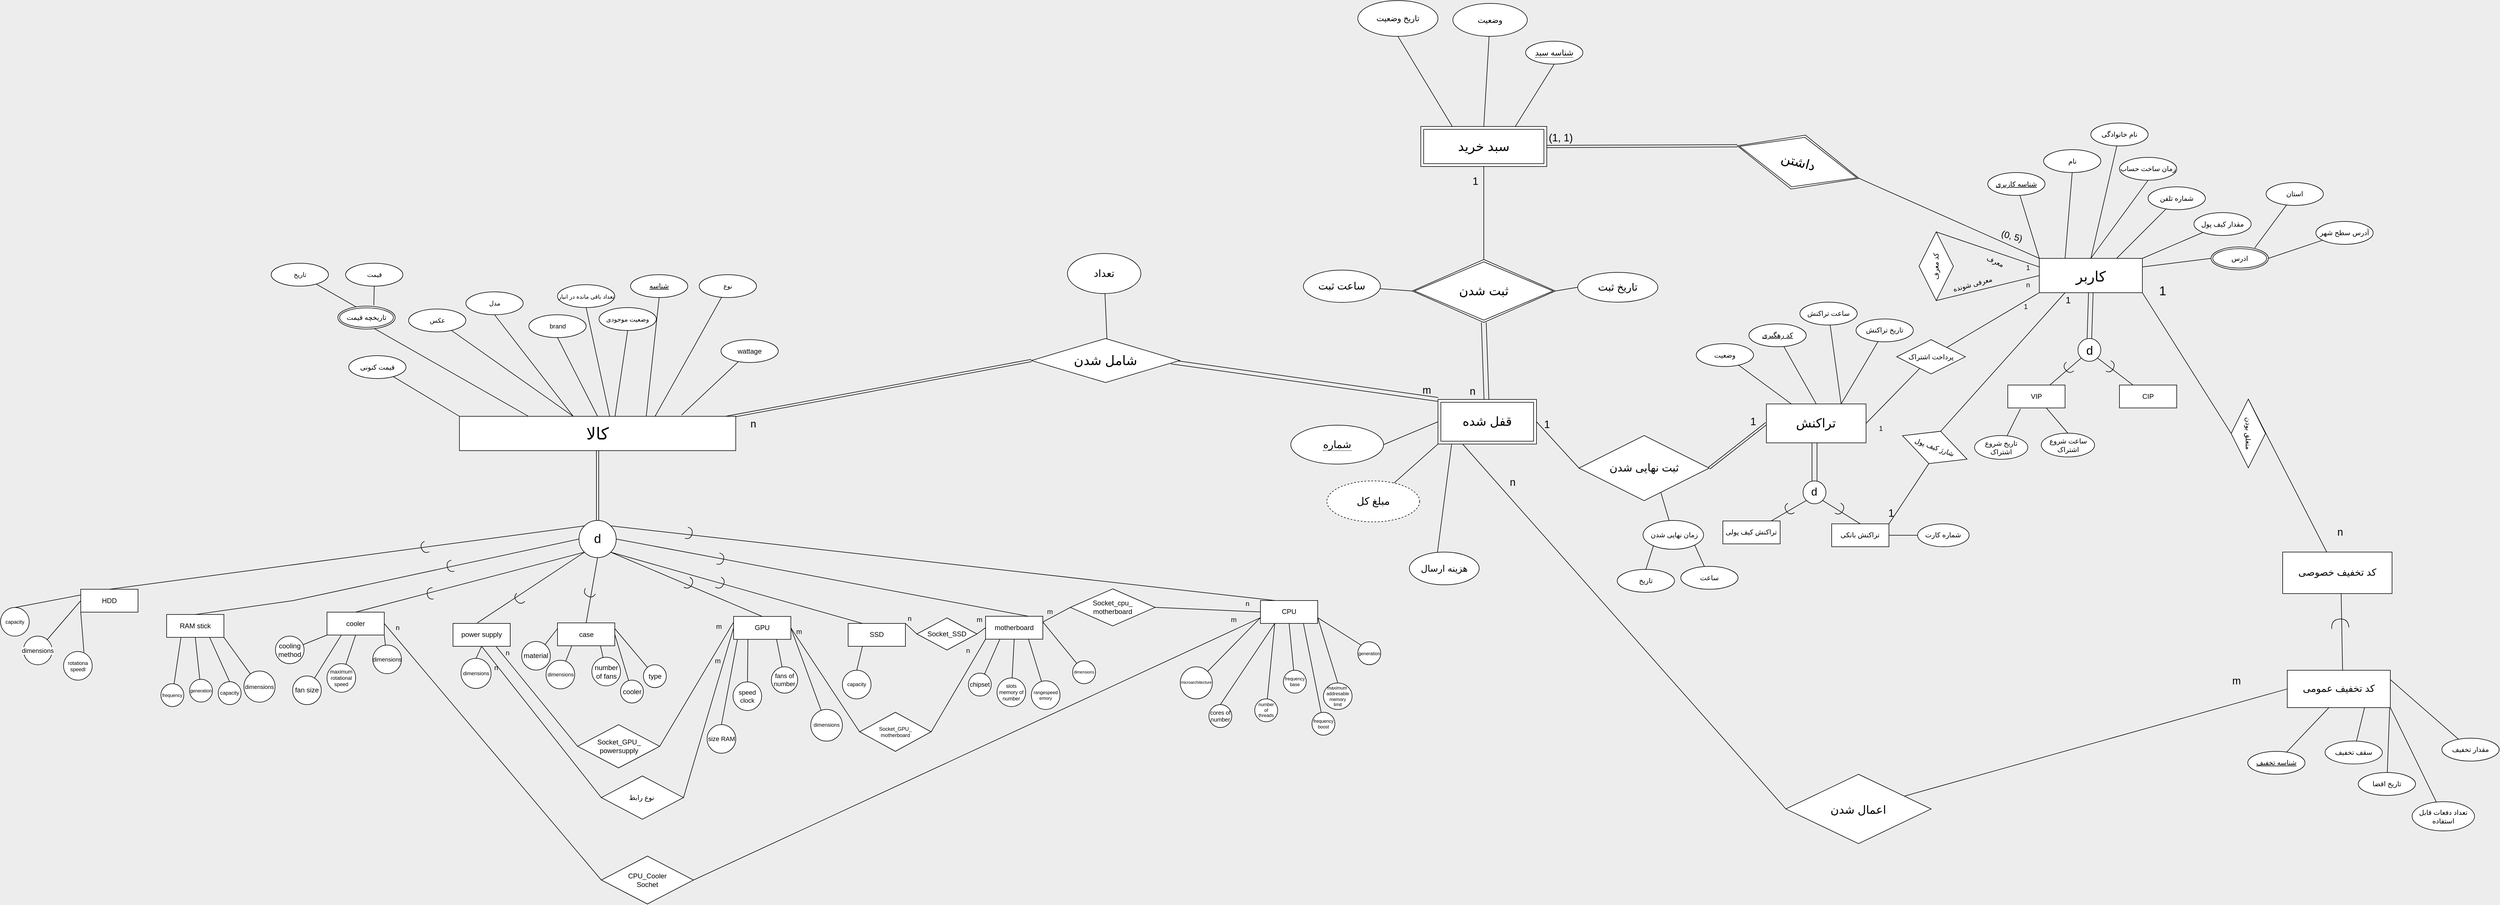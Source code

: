<mxfile version="25.0.0">
  <diagram name="Page-1" id="Qe93CBqOMruD9JODH6Dt">
    <mxGraphModel dx="2926" dy="1490" grid="0" gridSize="10" guides="1" tooltips="1" connect="1" arrows="1" fold="1" page="0" pageScale="1" pageWidth="850" pageHeight="1400" background="#EDEDED" math="0" shadow="0">
      <root>
        <mxCell id="0" />
        <mxCell id="1" parent="0" />
        <mxCell id="0MYFLzOTOTOf0N0CDMw4-1" style="rounded=0;orthogonalLoop=1;jettySize=auto;html=1;exitX=1;exitY=0;exitDx=0;exitDy=0;entryX=0;entryY=0.5;entryDx=0;entryDy=0;endArrow=none;endFill=0;shape=link;" parent="1" target="YJJBg5hs7LTqa33YCoE5-3" edge="1">
          <mxGeometry relative="1" as="geometry">
            <mxPoint x="378.25" y="75.5" as="targetPoint" />
            <mxPoint x="-160" y="169.37" as="sourcePoint" />
          </mxGeometry>
        </mxCell>
        <mxCell id="0MYFLzOTOTOf0N0CDMw4-2" value="کالا" style="rounded=0;whiteSpace=wrap;html=1;fontSize=29;" parent="1" vertex="1">
          <mxGeometry x="-598.75" y="162.5" width="482.5" height="60" as="geometry" />
        </mxCell>
        <mxCell id="0MYFLzOTOTOf0N0CDMw4-3" style="rounded=0;orthogonalLoop=1;jettySize=auto;html=1;exitX=0;exitY=1;exitDx=0;exitDy=0;endArrow=none;endFill=0;" parent="1" source="0MYFLzOTOTOf0N0CDMw4-8" target="0MYFLzOTOTOf0N0CDMw4-96" edge="1">
          <mxGeometry relative="1" as="geometry">
            <mxPoint x="-910" y="564.75" as="targetPoint" />
          </mxGeometry>
        </mxCell>
        <mxCell id="0MYFLzOTOTOf0N0CDMw4-4" style="rounded=0;orthogonalLoop=1;jettySize=auto;html=1;exitX=0.25;exitY=1;exitDx=0;exitDy=0;endArrow=none;endFill=0;" parent="1" source="0MYFLzOTOTOf0N0CDMw4-8" target="0MYFLzOTOTOf0N0CDMw4-97" edge="1">
          <mxGeometry relative="1" as="geometry">
            <mxPoint x="-860" y="574.75" as="targetPoint" />
          </mxGeometry>
        </mxCell>
        <mxCell id="0MYFLzOTOTOf0N0CDMw4-5" style="rounded=0;orthogonalLoop=1;jettySize=auto;html=1;exitX=0.5;exitY=1;exitDx=0;exitDy=0;endArrow=none;endFill=0;" parent="1" source="0MYFLzOTOTOf0N0CDMw4-8" target="0MYFLzOTOTOf0N0CDMw4-98" edge="1">
          <mxGeometry relative="1" as="geometry">
            <mxPoint x="-800" y="574.75" as="targetPoint" />
          </mxGeometry>
        </mxCell>
        <mxCell id="0MYFLzOTOTOf0N0CDMw4-7" style="rounded=0;orthogonalLoop=1;jettySize=auto;html=1;exitX=1;exitY=1;exitDx=0;exitDy=0;endArrow=none;endFill=0;" parent="1" source="0MYFLzOTOTOf0N0CDMw4-8" target="0MYFLzOTOTOf0N0CDMw4-100" edge="1">
          <mxGeometry relative="1" as="geometry">
            <mxPoint x="-680.0" y="564.75" as="targetPoint" />
          </mxGeometry>
        </mxCell>
        <mxCell id="0MYFLzOTOTOf0N0CDMw4-8" value="cooler" style="rounded=0;whiteSpace=wrap;html=1;" parent="1" vertex="1">
          <mxGeometry x="-830" y="504.75" width="100" height="40" as="geometry" />
        </mxCell>
        <mxCell id="0MYFLzOTOTOf0N0CDMw4-10" value="power supply" style="rounded=0;whiteSpace=wrap;html=1;" parent="1" vertex="1">
          <mxGeometry x="-610" y="524.43" width="100" height="40" as="geometry" />
        </mxCell>
        <mxCell id="0MYFLzOTOTOf0N0CDMw4-11" style="shape=connector;rounded=0;orthogonalLoop=1;jettySize=auto;html=1;exitX=0.067;exitY=1.01;exitDx=0;exitDy=0;entryX=0.5;entryY=0;entryDx=0;entryDy=0;strokeColor=default;align=center;verticalAlign=middle;fontFamily=Helvetica;fontSize=11;fontColor=default;labelBackgroundColor=default;elbow=vertical;endArrow=none;endFill=0;exitPerimeter=0;" parent="1" source="0MYFLzOTOTOf0N0CDMw4-16" target="0MYFLzOTOTOf0N0CDMw4-77" edge="1">
          <mxGeometry relative="1" as="geometry" />
        </mxCell>
        <mxCell id="0MYFLzOTOTOf0N0CDMw4-12" style="shape=connector;rounded=0;orthogonalLoop=1;jettySize=auto;html=1;exitX=0.25;exitY=1;exitDx=0;exitDy=0;strokeColor=default;align=center;verticalAlign=middle;fontFamily=Helvetica;fontSize=11;fontColor=default;labelBackgroundColor=default;elbow=vertical;endArrow=none;endFill=0;" parent="1" source="0MYFLzOTOTOf0N0CDMw4-16" target="0MYFLzOTOTOf0N0CDMw4-78" edge="1">
          <mxGeometry relative="1" as="geometry">
            <mxPoint x="-397.026" y="574.75" as="targetPoint" />
          </mxGeometry>
        </mxCell>
        <mxCell id="0MYFLzOTOTOf0N0CDMw4-13" style="shape=connector;rounded=0;orthogonalLoop=1;jettySize=auto;html=1;exitX=0.75;exitY=1;exitDx=0;exitDy=0;strokeColor=default;align=center;verticalAlign=middle;fontFamily=Helvetica;fontSize=11;fontColor=default;labelBackgroundColor=default;elbow=vertical;endArrow=none;endFill=0;" parent="1" source="0MYFLzOTOTOf0N0CDMw4-16" target="0MYFLzOTOTOf0N0CDMw4-79" edge="1">
          <mxGeometry relative="1" as="geometry">
            <mxPoint x="-337.5" y="574.75" as="targetPoint" />
          </mxGeometry>
        </mxCell>
        <mxCell id="0MYFLzOTOTOf0N0CDMw4-15" style="shape=connector;rounded=0;orthogonalLoop=1;jettySize=auto;html=1;exitX=1;exitY=0.5;exitDx=0;exitDy=0;strokeColor=default;align=center;verticalAlign=middle;fontFamily=Helvetica;fontSize=11;fontColor=default;labelBackgroundColor=default;elbow=vertical;endArrow=none;endFill=0;" parent="1" source="0MYFLzOTOTOf0N0CDMw4-16" target="0MYFLzOTOTOf0N0CDMw4-81" edge="1">
          <mxGeometry relative="1" as="geometry">
            <mxPoint x="-267.5" y="564.75" as="targetPoint" />
          </mxGeometry>
        </mxCell>
        <mxCell id="0MYFLzOTOTOf0N0CDMw4-16" value="GPU" style="rounded=0;whiteSpace=wrap;html=1;" parent="1" vertex="1">
          <mxGeometry x="-120" y="512.25" width="100" height="40" as="geometry" />
        </mxCell>
        <mxCell id="0MYFLzOTOTOf0N0CDMw4-17" style="rounded=0;orthogonalLoop=1;jettySize=auto;html=1;exitX=0;exitY=0.25;exitDx=0;exitDy=0;endArrow=none;endFill=0;" parent="1" source="0MYFLzOTOTOf0N0CDMw4-23" target="0MYFLzOTOTOf0N0CDMw4-103" edge="1">
          <mxGeometry relative="1" as="geometry">
            <mxPoint x="-190" y="574.75" as="targetPoint" />
          </mxGeometry>
        </mxCell>
        <mxCell id="0MYFLzOTOTOf0N0CDMw4-18" style="rounded=0;orthogonalLoop=1;jettySize=auto;html=1;exitX=0.25;exitY=1;exitDx=0;exitDy=0;endArrow=none;endFill=0;" parent="1" source="0MYFLzOTOTOf0N0CDMw4-23" target="0MYFLzOTOTOf0N0CDMw4-104" edge="1">
          <mxGeometry relative="1" as="geometry">
            <mxPoint x="-160" y="574.75" as="targetPoint" />
          </mxGeometry>
        </mxCell>
        <mxCell id="0MYFLzOTOTOf0N0CDMw4-20" style="rounded=0;orthogonalLoop=1;jettySize=auto;html=1;exitX=0.75;exitY=1;exitDx=0;exitDy=0;endArrow=none;endFill=0;" parent="1" source="0MYFLzOTOTOf0N0CDMw4-23" target="0MYFLzOTOTOf0N0CDMw4-106" edge="1">
          <mxGeometry relative="1" as="geometry">
            <mxPoint x="-70" y="574.75" as="targetPoint" />
          </mxGeometry>
        </mxCell>
        <mxCell id="0MYFLzOTOTOf0N0CDMw4-21" style="rounded=0;orthogonalLoop=1;jettySize=auto;html=1;exitX=1;exitY=0.5;exitDx=0;exitDy=0;endArrow=none;endFill=0;" parent="1" source="0MYFLzOTOTOf0N0CDMw4-23" target="0MYFLzOTOTOf0N0CDMw4-102" edge="1">
          <mxGeometry relative="1" as="geometry">
            <mxPoint x="-40" y="574.75" as="targetPoint" />
          </mxGeometry>
        </mxCell>
        <mxCell id="0MYFLzOTOTOf0N0CDMw4-22" style="rounded=0;orthogonalLoop=1;jettySize=auto;html=1;exitX=1;exitY=0.25;exitDx=0;exitDy=0;endArrow=none;endFill=0;" parent="1" source="0MYFLzOTOTOf0N0CDMw4-23" target="0MYFLzOTOTOf0N0CDMw4-101" edge="1">
          <mxGeometry relative="1" as="geometry">
            <mxPoint x="-10" y="574.75" as="targetPoint" />
          </mxGeometry>
        </mxCell>
        <mxCell id="0MYFLzOTOTOf0N0CDMw4-23" value="case" style="rounded=0;whiteSpace=wrap;html=1;" parent="1" vertex="1">
          <mxGeometry x="-427.5" y="523.5" width="100" height="40" as="geometry" />
        </mxCell>
        <mxCell id="0MYFLzOTOTOf0N0CDMw4-24" style="shape=connector;rounded=0;orthogonalLoop=1;jettySize=auto;html=1;exitX=0.5;exitY=1;exitDx=0;exitDy=0;strokeColor=default;align=center;verticalAlign=middle;fontFamily=Helvetica;fontSize=11;fontColor=default;labelBackgroundColor=default;elbow=vertical;endArrow=none;endFill=0;" parent="1" source="0MYFLzOTOTOf0N0CDMw4-28" target="0MYFLzOTOTOf0N0CDMw4-63" edge="1">
          <mxGeometry relative="1" as="geometry">
            <mxPoint x="140" y="554.75" as="targetPoint" />
          </mxGeometry>
        </mxCell>
        <mxCell id="0MYFLzOTOTOf0N0CDMw4-25" style="shape=connector;rounded=0;orthogonalLoop=1;jettySize=auto;html=1;exitX=0.25;exitY=1;exitDx=0;exitDy=0;strokeColor=default;align=center;verticalAlign=middle;fontFamily=Helvetica;fontSize=11;fontColor=default;labelBackgroundColor=default;elbow=vertical;endArrow=none;endFill=0;" parent="1" source="0MYFLzOTOTOf0N0CDMw4-28" target="0MYFLzOTOTOf0N0CDMw4-65" edge="1">
          <mxGeometry relative="1" as="geometry">
            <mxPoint x="110.091" y="564.75" as="targetPoint" />
          </mxGeometry>
        </mxCell>
        <mxCell id="0MYFLzOTOTOf0N0CDMw4-26" style="shape=connector;rounded=0;orthogonalLoop=1;jettySize=auto;html=1;exitX=0.75;exitY=1;exitDx=0;exitDy=0;entryX=0.5;entryY=0;entryDx=0;entryDy=0;strokeColor=default;align=center;verticalAlign=middle;fontFamily=Helvetica;fontSize=11;fontColor=default;labelBackgroundColor=default;elbow=vertical;endArrow=none;endFill=0;" parent="1" source="0MYFLzOTOTOf0N0CDMw4-28" target="0MYFLzOTOTOf0N0CDMw4-64" edge="1">
          <mxGeometry relative="1" as="geometry" />
        </mxCell>
        <mxCell id="2tOh0q2MzrZP3vyZRr1U-10" style="rounded=0;orthogonalLoop=1;jettySize=auto;html=1;exitX=1;exitY=1;exitDx=0;exitDy=0;endArrow=none;endFill=0;" parent="1" source="0MYFLzOTOTOf0N0CDMw4-28" target="2tOh0q2MzrZP3vyZRr1U-12" edge="1">
          <mxGeometry relative="1" as="geometry">
            <mxPoint x="-982.438" y="592.866" as="targetPoint" />
          </mxGeometry>
        </mxCell>
        <mxCell id="0MYFLzOTOTOf0N0CDMw4-28" value="RAM stick" style="rounded=0;whiteSpace=wrap;html=1;" parent="1" vertex="1">
          <mxGeometry x="-1110" y="508.81" width="100" height="40" as="geometry" />
        </mxCell>
        <mxCell id="0MYFLzOTOTOf0N0CDMw4-29" style="shape=connector;rounded=0;orthogonalLoop=1;jettySize=auto;html=1;exitX=0.75;exitY=1;exitDx=0;exitDy=0;strokeColor=default;align=center;verticalAlign=middle;fontFamily=Helvetica;fontSize=11;fontColor=default;labelBackgroundColor=default;elbow=vertical;endArrow=none;endFill=0;" parent="1" source="0MYFLzOTOTOf0N0CDMw4-34" target="0MYFLzOTOTOf0N0CDMw4-62" edge="1">
          <mxGeometry relative="1" as="geometry">
            <mxPoint x="910" y="566.94" as="targetPoint" />
          </mxGeometry>
        </mxCell>
        <mxCell id="0MYFLzOTOTOf0N0CDMw4-30" style="shape=connector;rounded=0;orthogonalLoop=1;jettySize=auto;html=1;exitX=0.5;exitY=1;exitDx=0;exitDy=0;strokeColor=default;align=center;verticalAlign=middle;fontFamily=Helvetica;fontSize=11;fontColor=default;labelBackgroundColor=default;elbow=vertical;endArrow=none;endFill=0;" parent="1" source="0MYFLzOTOTOf0N0CDMw4-34" target="0MYFLzOTOTOf0N0CDMw4-61" edge="1">
          <mxGeometry relative="1" as="geometry">
            <mxPoint x="880" y="566.94" as="targetPoint" />
          </mxGeometry>
        </mxCell>
        <mxCell id="0MYFLzOTOTOf0N0CDMw4-31" style="shape=connector;rounded=0;orthogonalLoop=1;jettySize=auto;html=1;exitX=0.25;exitY=1;exitDx=0;exitDy=0;strokeColor=default;align=center;verticalAlign=middle;fontFamily=Helvetica;fontSize=11;fontColor=default;labelBackgroundColor=default;elbow=vertical;endArrow=none;endFill=0;" parent="1" source="0MYFLzOTOTOf0N0CDMw4-34" target="0MYFLzOTOTOf0N0CDMw4-60" edge="1">
          <mxGeometry relative="1" as="geometry">
            <mxPoint x="850.31" y="566.94" as="targetPoint" />
          </mxGeometry>
        </mxCell>
        <mxCell id="0MYFLzOTOTOf0N0CDMw4-33" style="shape=connector;rounded=0;orthogonalLoop=1;jettySize=auto;html=1;exitX=1;exitY=0.25;exitDx=0;exitDy=0;strokeColor=default;align=center;verticalAlign=middle;fontFamily=Helvetica;fontSize=11;fontColor=default;labelBackgroundColor=default;elbow=vertical;endArrow=none;endFill=0;" parent="1" source="0MYFLzOTOTOf0N0CDMw4-34" target="0MYFLzOTOTOf0N0CDMw4-58" edge="1">
          <mxGeometry relative="1" as="geometry">
            <mxPoint x="970" y="566.94" as="targetPoint" />
          </mxGeometry>
        </mxCell>
        <mxCell id="0MYFLzOTOTOf0N0CDMw4-34" value="motherboard" style="rounded=0;whiteSpace=wrap;html=1;" parent="1" vertex="1">
          <mxGeometry x="320" y="511.94" width="100" height="40" as="geometry" />
        </mxCell>
        <mxCell id="0MYFLzOTOTOf0N0CDMw4-35" value="SSD" style="rounded=0;whiteSpace=wrap;html=1;" parent="1" vertex="1">
          <mxGeometry x="80" y="524.43" width="100" height="40" as="geometry" />
        </mxCell>
        <mxCell id="0MYFLzOTOTOf0N0CDMw4-36" style="shape=connector;rounded=0;orthogonalLoop=1;jettySize=auto;html=1;exitX=0;exitY=0.25;exitDx=0;exitDy=0;entryX=0.5;entryY=0;entryDx=0;entryDy=0;strokeColor=default;align=center;verticalAlign=middle;fontFamily=Helvetica;fontSize=11;fontColor=default;labelBackgroundColor=default;elbow=vertical;endArrow=none;endFill=0;" parent="1" source="0MYFLzOTOTOf0N0CDMw4-39" target="0MYFLzOTOTOf0N0CDMw4-71" edge="1">
          <mxGeometry relative="1" as="geometry" />
        </mxCell>
        <mxCell id="0MYFLzOTOTOf0N0CDMw4-38" style="shape=connector;rounded=0;orthogonalLoop=1;jettySize=auto;html=1;exitX=0;exitY=0.5;exitDx=0;exitDy=0;strokeColor=default;align=center;verticalAlign=middle;fontFamily=Helvetica;fontSize=11;fontColor=default;labelBackgroundColor=default;elbow=vertical;endArrow=none;endFill=0;" parent="1" source="0MYFLzOTOTOf0N0CDMw4-39" target="0MYFLzOTOTOf0N0CDMw4-75" edge="1">
          <mxGeometry relative="1" as="geometry">
            <mxPoint x="-1290" y="564.75" as="targetPoint" />
          </mxGeometry>
        </mxCell>
        <mxCell id="0MYFLzOTOTOf0N0CDMw4-39" value="HDD" style="rounded=0;whiteSpace=wrap;html=1;" parent="1" vertex="1">
          <mxGeometry x="-1260" y="464.75" width="100" height="40" as="geometry" />
        </mxCell>
        <mxCell id="0MYFLzOTOTOf0N0CDMw4-41" style="rounded=0;orthogonalLoop=1;jettySize=auto;html=1;exitX=0.75;exitY=1;exitDx=0;exitDy=0;endArrow=none;endFill=0;" parent="1" source="0MYFLzOTOTOf0N0CDMw4-46" target="0MYFLzOTOTOf0N0CDMw4-93" edge="1">
          <mxGeometry relative="1" as="geometry">
            <mxPoint x="630" y="574.75" as="targetPoint" />
          </mxGeometry>
        </mxCell>
        <mxCell id="0MYFLzOTOTOf0N0CDMw4-42" style="rounded=0;orthogonalLoop=1;jettySize=auto;html=1;exitX=0.5;exitY=1;exitDx=0;exitDy=0;endArrow=none;endFill=0;" parent="1" source="0MYFLzOTOTOf0N0CDMw4-46" target="0MYFLzOTOTOf0N0CDMw4-92" edge="1">
          <mxGeometry relative="1" as="geometry">
            <mxPoint x="600" y="574.75" as="targetPoint" />
          </mxGeometry>
        </mxCell>
        <mxCell id="0MYFLzOTOTOf0N0CDMw4-43" style="rounded=0;orthogonalLoop=1;jettySize=auto;html=1;exitX=0.25;exitY=1;exitDx=0;exitDy=0;endArrow=none;endFill=0;" parent="1" source="0MYFLzOTOTOf0N0CDMw4-46" target="0MYFLzOTOTOf0N0CDMw4-170" edge="1">
          <mxGeometry relative="1" as="geometry">
            <mxPoint x="570" y="574.75" as="targetPoint" />
          </mxGeometry>
        </mxCell>
        <mxCell id="0MYFLzOTOTOf0N0CDMw4-44" style="rounded=0;orthogonalLoop=1;jettySize=auto;html=1;exitX=0;exitY=0.75;exitDx=0;exitDy=0;endArrow=none;endFill=0;" parent="1" source="0MYFLzOTOTOf0N0CDMw4-46" target="0MYFLzOTOTOf0N0CDMw4-90" edge="1">
          <mxGeometry relative="1" as="geometry">
            <mxPoint x="500" y="574.75" as="targetPoint" />
          </mxGeometry>
        </mxCell>
        <mxCell id="0MYFLzOTOTOf0N0CDMw4-45" style="rounded=0;orthogonalLoop=1;jettySize=auto;html=1;exitX=1;exitY=0.75;exitDx=0;exitDy=0;entryX=0.5;entryY=0;entryDx=0;entryDy=0;endArrow=none;endFill=0;" parent="1" source="0MYFLzOTOTOf0N0CDMw4-46" target="0MYFLzOTOTOf0N0CDMw4-94" edge="1">
          <mxGeometry relative="1" as="geometry" />
        </mxCell>
        <mxCell id="0MYFLzOTOTOf0N0CDMw4-46" value="CPU" style="rounded=0;whiteSpace=wrap;html=1;" parent="1" vertex="1">
          <mxGeometry x="800" y="484.43" width="100" height="40" as="geometry" />
        </mxCell>
        <mxCell id="0MYFLzOTOTOf0N0CDMw4-47" value="عکس" style="ellipse;whiteSpace=wrap;html=1;fontFamily=Helvetica;fontSize=11;fontColor=default;labelBackgroundColor=default;" parent="1" vertex="1">
          <mxGeometry x="-687.5" y="-25" width="100" height="40" as="geometry" />
        </mxCell>
        <mxCell id="0MYFLzOTOTOf0N0CDMw4-48" value="وضعیت موجودی" style="ellipse;whiteSpace=wrap;html=1;aspect=fixed;fontFamily=Helvetica;fontSize=11;fontColor=default;labelBackgroundColor=none;" parent="1" vertex="1">
          <mxGeometry x="-355" y="-27.5" width="100" height="40" as="geometry" />
        </mxCell>
        <mxCell id="0MYFLzOTOTOf0N0CDMw4-49" value="&lt;font style=&quot;font-size: 10px;&quot;&gt;تعداد باقی مانده در انبار&lt;/font&gt;" style="ellipse;whiteSpace=wrap;html=1;fontFamily=Helvetica;fontSize=11;fontColor=default;labelBackgroundColor=none;" parent="1" vertex="1">
          <mxGeometry x="-427.5" y="-67.5" width="100" height="40" as="geometry" />
        </mxCell>
        <mxCell id="0MYFLzOTOTOf0N0CDMw4-50" value="brand" style="ellipse;whiteSpace=wrap;html=1;aspect=fixed;fontFamily=Helvetica;fontSize=11;fontColor=default;labelBackgroundColor=default;" parent="1" vertex="1">
          <mxGeometry x="-477.5" y="-15" width="100" height="40" as="geometry" />
        </mxCell>
        <mxCell id="0MYFLzOTOTOf0N0CDMw4-51" value="نوع" style="ellipse;whiteSpace=wrap;html=1;aspect=fixed;fontFamily=Helvetica;fontSize=11;fontColor=default;labelBackgroundColor=default;" parent="1" vertex="1">
          <mxGeometry x="-180" y="-85" width="100" height="40" as="geometry" />
        </mxCell>
        <mxCell id="0MYFLzOTOTOf0N0CDMw4-52" value="مدل" style="ellipse;whiteSpace=wrap;html=1;aspect=fixed;fontFamily=Helvetica;fontSize=11;fontColor=default;labelBackgroundColor=default;" parent="1" vertex="1">
          <mxGeometry x="-587.5" y="-55" width="100" height="40" as="geometry" />
        </mxCell>
        <mxCell id="0MYFLzOTOTOf0N0CDMw4-53" style="rounded=0;orthogonalLoop=1;jettySize=auto;html=1;exitX=0.333;exitY=0.052;exitDx=0;exitDy=0;endArrow=none;endFill=0;exitPerimeter=0;" parent="1" source="VaRrGsIZ7FxyCccr4dVY-14" target="0MYFLzOTOTOf0N0CDMw4-56" edge="1">
          <mxGeometry relative="1" as="geometry">
            <mxPoint x="-792.58" y="-16.751" as="sourcePoint" />
          </mxGeometry>
        </mxCell>
        <mxCell id="0MYFLzOTOTOf0N0CDMw4-54" style="rounded=0;orthogonalLoop=1;jettySize=auto;html=1;exitX=0.628;exitY=-0.04;exitDx=0;exitDy=0;entryX=0.5;entryY=1;entryDx=0;entryDy=0;endArrow=none;endFill=0;exitPerimeter=0;" parent="1" source="VaRrGsIZ7FxyCccr4dVY-14" target="0MYFLzOTOTOf0N0CDMw4-57" edge="1">
          <mxGeometry relative="1" as="geometry">
            <mxPoint x="-757.5" y="-22.5" as="sourcePoint" />
          </mxGeometry>
        </mxCell>
        <mxCell id="0MYFLzOTOTOf0N0CDMw4-56" value="تاریخ" style="ellipse;whiteSpace=wrap;html=1;aspect=fixed;fontFamily=Helvetica;fontSize=11;fontColor=default;labelBackgroundColor=default;" parent="1" vertex="1">
          <mxGeometry x="-927.5" y="-105" width="100" height="40" as="geometry" />
        </mxCell>
        <mxCell id="0MYFLzOTOTOf0N0CDMw4-57" value="قیمت" style="ellipse;whiteSpace=wrap;html=1;aspect=fixed;fontFamily=Helvetica;fontSize=11;fontColor=default;labelBackgroundColor=default;" parent="1" vertex="1">
          <mxGeometry x="-797.5" y="-105" width="100" height="40" as="geometry" />
        </mxCell>
        <mxCell id="0MYFLzOTOTOf0N0CDMw4-58" value="‫‪dimensions‬‬" style="ellipse;whiteSpace=wrap;html=1;aspect=fixed;fontFamily=Helvetica;fontSize=7;fontColor=default;labelBackgroundColor=none;" parent="1" vertex="1">
          <mxGeometry x="472" y="589.75" width="40" height="40" as="geometry" />
        </mxCell>
        <mxCell id="0MYFLzOTOTOf0N0CDMw4-60" value="‫‪chipset‬‬" style="ellipse;whiteSpace=wrap;html=1;aspect=fixed;fontFamily=Helvetica;fontSize=11;fontColor=default;labelBackgroundColor=default;" parent="1" vertex="1">
          <mxGeometry x="290" y="611.31" width="40" height="40" as="geometry" />
        </mxCell>
        <mxCell id="0MYFLzOTOTOf0N0CDMw4-61" value="‫‪slots‬‬ ‫‪memory‬‬ ‫‪of‬‬ ‫‪number‬‬" style="ellipse;whiteSpace=wrap;html=1;aspect=fixed;fontFamily=Helvetica;fontSize=9;fontColor=default;labelBackgroundColor=none;" parent="1" vertex="1">
          <mxGeometry x="340" y="619.75" width="50" height="50" as="geometry" />
        </mxCell>
        <mxCell id="0MYFLzOTOTOf0N0CDMw4-62" value="‫‪range‬‬‫‪speed‬‬ ‫‪emory‬‬" style="ellipse;whiteSpace=wrap;html=1;aspect=fixed;fontFamily=Helvetica;fontSize=8;fontColor=default;labelBackgroundColor=none;" parent="1" vertex="1">
          <mxGeometry x="400" y="624.75" width="50" height="50" as="geometry" />
        </mxCell>
        <mxCell id="0MYFLzOTOTOf0N0CDMw4-63" value="‫‪generation‬‬" style="ellipse;whiteSpace=wrap;html=1;aspect=fixed;fontFamily=Helvetica;fontSize=8;fontColor=default;labelBackgroundColor=none;" parent="1" vertex="1">
          <mxGeometry x="-1070" y="621.94" width="40" height="40" as="geometry" />
        </mxCell>
        <mxCell id="0MYFLzOTOTOf0N0CDMw4-64" value="‫‪capacity‬‬" style="ellipse;whiteSpace=wrap;html=1;aspect=fixed;fontFamily=Helvetica;fontSize=9;fontColor=default;labelBackgroundColor=none;" parent="1" vertex="1">
          <mxGeometry x="-1020" y="626.31" width="40" height="40" as="geometry" />
        </mxCell>
        <mxCell id="0MYFLzOTOTOf0N0CDMw4-65" value="‫‪frequency‬‬" style="ellipse;whiteSpace=wrap;html=1;aspect=fixed;fontFamily=Helvetica;fontSize=8;fontColor=default;labelBackgroundColor=none;" parent="1" vertex="1">
          <mxGeometry x="-1120" y="629.75" width="40" height="40" as="geometry" />
        </mxCell>
        <mxCell id="0MYFLzOTOTOf0N0CDMw4-67" value="‫‪dimensions‬‬" style="ellipse;whiteSpace=wrap;html=1;aspect=fixed;fontFamily=Helvetica;fontSize=9;fontColor=default;labelBackgroundColor=default;" parent="1" vertex="1">
          <mxGeometry x="-596" y="585.53" width="52.5" height="52.5" as="geometry" />
        </mxCell>
        <mxCell id="0MYFLzOTOTOf0N0CDMw4-70" value="capacity" style="ellipse;whiteSpace=wrap;html=1;aspect=fixed;fontFamily=Helvetica;fontSize=9;fontColor=default;labelBackgroundColor=none;" parent="1" vertex="1">
          <mxGeometry x="70" y="606.31" width="50" height="50" as="geometry" />
        </mxCell>
        <mxCell id="0MYFLzOTOTOf0N0CDMw4-71" value="capacity" style="ellipse;whiteSpace=wrap;html=1;aspect=fixed;fontFamily=Helvetica;fontSize=9;fontColor=default;labelBackgroundColor=none;" parent="1" vertex="1">
          <mxGeometry x="-1400" y="496.63" width="50" height="50" as="geometry" />
        </mxCell>
        <mxCell id="0MYFLzOTOTOf0N0CDMw4-72" value="&lt;div&gt;rotationa speedl&lt;/div&gt;" style="ellipse;whiteSpace=wrap;html=1;aspect=fixed;fontFamily=Helvetica;fontSize=9;fontColor=default;labelBackgroundColor=none;" parent="1" vertex="1">
          <mxGeometry x="-1290" y="573.5" width="50" height="50" as="geometry" />
        </mxCell>
        <mxCell id="0MYFLzOTOTOf0N0CDMw4-73" style="shape=connector;rounded=0;orthogonalLoop=1;jettySize=auto;html=1;exitX=0.5;exitY=1;exitDx=0;exitDy=0;entryX=0.5;entryY=0;entryDx=0;entryDy=0;strokeColor=default;align=center;verticalAlign=middle;fontFamily=Helvetica;fontSize=11;fontColor=default;labelBackgroundColor=default;elbow=vertical;endArrow=none;endFill=0;" parent="1" source="0MYFLzOTOTOf0N0CDMw4-10" target="0MYFLzOTOTOf0N0CDMw4-67" edge="1">
          <mxGeometry relative="1" as="geometry" />
        </mxCell>
        <mxCell id="0MYFLzOTOTOf0N0CDMw4-75" value="dimensions" style="ellipse;whiteSpace=wrap;html=1;aspect=fixed;fontFamily=Helvetica;fontSize=11;fontColor=default;labelBackgroundColor=default;" parent="1" vertex="1">
          <mxGeometry x="-1360" y="546.63" width="50" height="50" as="geometry" />
        </mxCell>
        <mxCell id="0MYFLzOTOTOf0N0CDMw4-76" style="shape=connector;rounded=0;orthogonalLoop=1;jettySize=auto;html=1;exitX=0;exitY=1;exitDx=0;exitDy=0;entryX=0.712;entryY=0.023;entryDx=0;entryDy=0;entryPerimeter=0;strokeColor=default;align=center;verticalAlign=middle;fontFamily=Helvetica;fontSize=11;fontColor=default;labelBackgroundColor=default;elbow=vertical;endArrow=none;endFill=0;" parent="1" source="0MYFLzOTOTOf0N0CDMw4-39" target="0MYFLzOTOTOf0N0CDMw4-72" edge="1">
          <mxGeometry relative="1" as="geometry" />
        </mxCell>
        <mxCell id="0MYFLzOTOTOf0N0CDMw4-77" value="size RAM" style="ellipse;whiteSpace=wrap;html=1;aspect=fixed;fontFamily=Helvetica;fontSize=11;fontColor=default;labelBackgroundColor=none;" parent="1" vertex="1">
          <mxGeometry x="-166.25" y="701.31" width="50" height="50" as="geometry" />
        </mxCell>
        <mxCell id="0MYFLzOTOTOf0N0CDMw4-78" value="speed clock" style="ellipse;whiteSpace=wrap;html=1;aspect=fixed;fontFamily=Helvetica;fontSize=11;fontColor=default;labelBackgroundColor=none;" parent="1" vertex="1">
          <mxGeometry x="-121" y="626.63" width="50" height="50" as="geometry" />
        </mxCell>
        <mxCell id="0MYFLzOTOTOf0N0CDMw4-79" value="fans of number" style="ellipse;whiteSpace=wrap;html=1;aspect=fixed;fontFamily=Helvetica;fontSize=11;fontColor=default;labelBackgroundColor=none;" parent="1" vertex="1">
          <mxGeometry x="-54" y="600.31" width="45.94" height="45.94" as="geometry" />
        </mxCell>
        <mxCell id="0MYFLzOTOTOf0N0CDMw4-81" value="dimensions" style="ellipse;whiteSpace=wrap;html=1;aspect=fixed;fontFamily=Helvetica;fontSize=9;fontColor=default;labelBackgroundColor=none;" parent="1" vertex="1">
          <mxGeometry x="14.69" y="674.75" width="55.31" height="55.31" as="geometry" />
        </mxCell>
        <mxCell id="0MYFLzOTOTOf0N0CDMw4-82" value="" style="endArrow=none;html=1;rounded=0;exitX=0.708;exitY=0;exitDx=0;exitDy=0;exitPerimeter=0;" parent="1" source="0MYFLzOTOTOf0N0CDMw4-2" target="0MYFLzOTOTOf0N0CDMw4-51" edge="1">
          <mxGeometry width="50" height="50" relative="1" as="geometry">
            <mxPoint x="27.5" y="95" as="sourcePoint" />
            <mxPoint x="77.5" y="45" as="targetPoint" />
          </mxGeometry>
        </mxCell>
        <mxCell id="0MYFLzOTOTOf0N0CDMw4-83" value="" style="endArrow=none;html=1;rounded=0;" parent="1" source="0MYFLzOTOTOf0N0CDMw4-2" target="0MYFLzOTOTOf0N0CDMw4-47" edge="1">
          <mxGeometry width="50" height="50" relative="1" as="geometry">
            <mxPoint x="-87.5" y="285" as="sourcePoint" />
            <mxPoint x="-37.5" y="235" as="targetPoint" />
          </mxGeometry>
        </mxCell>
        <mxCell id="0MYFLzOTOTOf0N0CDMw4-84" value="" style="endArrow=none;html=1;rounded=0;entryX=0.5;entryY=1;entryDx=0;entryDy=0;exitX=0.563;exitY=0;exitDx=0;exitDy=0;exitPerimeter=0;" parent="1" source="0MYFLzOTOTOf0N0CDMw4-2" target="0MYFLzOTOTOf0N0CDMw4-48" edge="1">
          <mxGeometry width="50" height="50" relative="1" as="geometry">
            <mxPoint x="-170" y="305" as="sourcePoint" />
            <mxPoint x="-120" y="255" as="targetPoint" />
          </mxGeometry>
        </mxCell>
        <mxCell id="0MYFLzOTOTOf0N0CDMw4-85" value="" style="endArrow=none;html=1;rounded=0;entryX=0.5;entryY=1;entryDx=0;entryDy=0;exitX=0.544;exitY=0.011;exitDx=0;exitDy=0;exitPerimeter=0;" parent="1" source="0MYFLzOTOTOf0N0CDMw4-2" target="0MYFLzOTOTOf0N0CDMw4-49" edge="1">
          <mxGeometry width="50" height="50" relative="1" as="geometry">
            <mxPoint x="-305" y="295" as="sourcePoint" />
            <mxPoint x="-255" y="245" as="targetPoint" />
          </mxGeometry>
        </mxCell>
        <mxCell id="0MYFLzOTOTOf0N0CDMw4-86" value="" style="endArrow=none;html=1;rounded=0;exitX=0.5;exitY=0;exitDx=0;exitDy=0;entryX=0.5;entryY=1;entryDx=0;entryDy=0;" parent="1" source="0MYFLzOTOTOf0N0CDMw4-2" target="0MYFLzOTOTOf0N0CDMw4-50" edge="1">
          <mxGeometry width="50" height="50" relative="1" as="geometry">
            <mxPoint x="-427.5" y="285" as="sourcePoint" />
            <mxPoint x="-377.5" y="235" as="targetPoint" />
          </mxGeometry>
        </mxCell>
        <mxCell id="0MYFLzOTOTOf0N0CDMw4-87" value="" style="endArrow=none;html=1;rounded=0;exitX=0.412;exitY=0.001;exitDx=0;exitDy=0;exitPerimeter=0;entryX=0.5;entryY=1;entryDx=0;entryDy=0;" parent="1" source="0MYFLzOTOTOf0N0CDMw4-2" target="0MYFLzOTOTOf0N0CDMw4-52" edge="1">
          <mxGeometry width="50" height="50" relative="1" as="geometry">
            <mxPoint x="-477.5" y="285" as="sourcePoint" />
            <mxPoint x="-427.5" y="235" as="targetPoint" />
          </mxGeometry>
        </mxCell>
        <mxCell id="0MYFLzOTOTOf0N0CDMw4-88" value="" style="endArrow=none;html=1;rounded=0;entryX=0.25;entryY=0;entryDx=0;entryDy=0;exitX=0.637;exitY=0.979;exitDx=0;exitDy=0;exitPerimeter=0;" parent="1" source="VaRrGsIZ7FxyCccr4dVY-14" target="0MYFLzOTOTOf0N0CDMw4-2" edge="1">
          <mxGeometry width="50" height="50" relative="1" as="geometry">
            <mxPoint x="-729.48" y="14.064" as="sourcePoint" />
            <mxPoint x="-477.5" y="255" as="targetPoint" />
          </mxGeometry>
        </mxCell>
        <mxCell id="0MYFLzOTOTOf0N0CDMw4-89" value="generation" style="ellipse;whiteSpace=wrap;html=1;fontSize=8;" parent="1" vertex="1">
          <mxGeometry x="970" y="556.63" width="40" height="40" as="geometry" />
        </mxCell>
        <mxCell id="0MYFLzOTOTOf0N0CDMw4-90" value="microarchitecture" style="ellipse;whiteSpace=wrap;html=1;fontSize=7;" parent="1" vertex="1">
          <mxGeometry x="660" y="600.31" width="56" height="56" as="geometry" />
        </mxCell>
        <mxCell id="0MYFLzOTOTOf0N0CDMw4-91" value="cores of number" style="ellipse;whiteSpace=wrap;html=1;fontSize=10;" parent="1" vertex="1">
          <mxGeometry x="710" y="666.31" width="40" height="40" as="geometry" />
        </mxCell>
        <mxCell id="0MYFLzOTOTOf0N0CDMw4-92" value="frequency base" style="ellipse;whiteSpace=wrap;html=1;fontSize=8;" parent="1" vertex="1">
          <mxGeometry x="840" y="606.31" width="40" height="40" as="geometry" />
        </mxCell>
        <mxCell id="0MYFLzOTOTOf0N0CDMw4-93" value="frequency boost" style="ellipse;whiteSpace=wrap;html=1;fontSize=8;" parent="1" vertex="1">
          <mxGeometry x="890" y="679.75" width="40" height="40" as="geometry" />
        </mxCell>
        <mxCell id="0MYFLzOTOTOf0N0CDMw4-94" value="&lt;div&gt;maximum&amp;nbsp;&lt;/div&gt;&lt;div&gt;addresable &lt;br&gt;&lt;/div&gt;&lt;div&gt;memory&lt;/div&gt;&lt;div&gt;limit&lt;br&gt;&lt;/div&gt;" style="ellipse;whiteSpace=wrap;html=1;fontSize=8;" parent="1" vertex="1">
          <mxGeometry x="910" y="628.5" width="50" height="46.25" as="geometry" />
        </mxCell>
        <mxCell id="0MYFLzOTOTOf0N0CDMw4-96" value="cooling method" style="ellipse;whiteSpace=wrap;html=1;" parent="1" vertex="1">
          <mxGeometry x="-920" y="546.63" width="50" height="48.12" as="geometry" />
        </mxCell>
        <mxCell id="0MYFLzOTOTOf0N0CDMw4-97" value="fan size" style="ellipse;whiteSpace=wrap;html=1;" parent="1" vertex="1">
          <mxGeometry x="-890" y="616.31" width="50" height="50" as="geometry" />
        </mxCell>
        <mxCell id="0MYFLzOTOTOf0N0CDMw4-98" value="&lt;div&gt;maximum&lt;/div&gt;&lt;div&gt;rotational&lt;/div&gt;&lt;div&gt;speed&lt;br&gt;&lt;/div&gt;" style="ellipse;whiteSpace=wrap;html=1;fontSize=9;" parent="1" vertex="1">
          <mxGeometry x="-830" y="594.75" width="50" height="50" as="geometry" />
        </mxCell>
        <mxCell id="0MYFLzOTOTOf0N0CDMw4-100" value="dimensions" style="ellipse;whiteSpace=wrap;html=1;fontSize=10;" parent="1" vertex="1">
          <mxGeometry x="-750" y="562.25" width="50" height="50" as="geometry" />
        </mxCell>
        <mxCell id="0MYFLzOTOTOf0N0CDMw4-101" value="type" style="ellipse;whiteSpace=wrap;html=1;" parent="1" vertex="1">
          <mxGeometry x="-277.5" y="596.63" width="40" height="40" as="geometry" />
        </mxCell>
        <mxCell id="0MYFLzOTOTOf0N0CDMw4-102" value="cooler" style="ellipse;whiteSpace=wrap;html=1;" parent="1" vertex="1">
          <mxGeometry x="-317.5" y="623.5" width="40" height="40" as="geometry" />
        </mxCell>
        <mxCell id="0MYFLzOTOTOf0N0CDMw4-103" value="material" style="ellipse;whiteSpace=wrap;html=1;" parent="1" vertex="1">
          <mxGeometry x="-490" y="555.94" width="50" height="50" as="geometry" />
        </mxCell>
        <mxCell id="0MYFLzOTOTOf0N0CDMw4-104" value="dimensions" style="ellipse;whiteSpace=wrap;html=1;fontSize=9;" parent="1" vertex="1">
          <mxGeometry x="-447.5" y="588.81" width="50" height="50" as="geometry" />
        </mxCell>
        <mxCell id="0MYFLzOTOTOf0N0CDMw4-106" value="number of fans" style="ellipse;whiteSpace=wrap;html=1;" parent="1" vertex="1">
          <mxGeometry x="-367.5" y="583.5" width="50" height="50" as="geometry" />
        </mxCell>
        <mxCell id="0MYFLzOTOTOf0N0CDMw4-107" style="rounded=0;orthogonalLoop=1;jettySize=auto;html=1;exitX=0.5;exitY=1;exitDx=0;exitDy=0;shape=link;width=8;entryX=0.5;entryY=0;entryDx=0;entryDy=0;" parent="1" source="0MYFLzOTOTOf0N0CDMw4-116" target="0MYFLzOTOTOf0N0CDMw4-119" edge="1">
          <mxGeometry relative="1" as="geometry">
            <mxPoint x="2248" y="56.5" as="targetPoint" />
          </mxGeometry>
        </mxCell>
        <mxCell id="0MYFLzOTOTOf0N0CDMw4-108" style="rounded=0;orthogonalLoop=1;jettySize=auto;html=1;exitX=0.25;exitY=0;exitDx=0;exitDy=0;entryX=0.5;entryY=1;entryDx=0;entryDy=0;endArrow=none;endFill=0;" parent="1" source="0MYFLzOTOTOf0N0CDMw4-116" target="0MYFLzOTOTOf0N0CDMw4-126" edge="1">
          <mxGeometry relative="1" as="geometry" />
        </mxCell>
        <mxCell id="0MYFLzOTOTOf0N0CDMw4-109" style="edgeStyle=none;rounded=0;orthogonalLoop=1;jettySize=auto;html=1;exitX=0.5;exitY=0;exitDx=0;exitDy=0;endArrow=none;endFill=0;" parent="1" source="0MYFLzOTOTOf0N0CDMw4-116" target="0MYFLzOTOTOf0N0CDMw4-127" edge="1">
          <mxGeometry relative="1" as="geometry">
            <mxPoint x="2210" y="-203.5" as="targetPoint" />
          </mxGeometry>
        </mxCell>
        <mxCell id="0MYFLzOTOTOf0N0CDMw4-110" style="edgeStyle=none;rounded=0;orthogonalLoop=1;jettySize=auto;html=1;exitX=0.75;exitY=0;exitDx=0;exitDy=0;endArrow=none;endFill=0;" parent="1" source="0MYFLzOTOTOf0N0CDMw4-116" target="0MYFLzOTOTOf0N0CDMw4-128" edge="1">
          <mxGeometry relative="1" as="geometry">
            <mxPoint x="2320" y="-183.5" as="targetPoint" />
          </mxGeometry>
        </mxCell>
        <mxCell id="0MYFLzOTOTOf0N0CDMw4-111" style="edgeStyle=none;rounded=0;orthogonalLoop=1;jettySize=auto;html=1;exitX=1;exitY=0;exitDx=0;exitDy=0;endArrow=none;endFill=0;" parent="1" source="0MYFLzOTOTOf0N0CDMw4-116" target="0MYFLzOTOTOf0N0CDMw4-129" edge="1">
          <mxGeometry relative="1" as="geometry">
            <mxPoint x="2420" y="-173.5" as="targetPoint" />
          </mxGeometry>
        </mxCell>
        <mxCell id="0MYFLzOTOTOf0N0CDMw4-112" style="edgeStyle=none;rounded=0;orthogonalLoop=1;jettySize=auto;html=1;exitX=0;exitY=0;exitDx=0;exitDy=0;endArrow=none;endFill=0;" parent="1" source="0MYFLzOTOTOf0N0CDMw4-116" target="0MYFLzOTOTOf0N0CDMw4-130" edge="1">
          <mxGeometry relative="1" as="geometry">
            <mxPoint x="2010" y="-123.5" as="targetPoint" />
          </mxGeometry>
        </mxCell>
        <mxCell id="0MYFLzOTOTOf0N0CDMw4-113" style="edgeStyle=none;rounded=0;orthogonalLoop=1;jettySize=auto;html=1;exitX=1;exitY=0.25;exitDx=0;exitDy=0;endArrow=none;endFill=0;entryX=0;entryY=0.5;entryDx=0;entryDy=0;" parent="1" source="0MYFLzOTOTOf0N0CDMw4-116" target="0MYFLzOTOTOf0N0CDMw4-131" edge="1">
          <mxGeometry relative="1" as="geometry">
            <mxPoint x="2461.471" y="-108.684" as="targetPoint" />
          </mxGeometry>
        </mxCell>
        <mxCell id="0MYFLzOTOTOf0N0CDMw4-114" style="edgeStyle=none;rounded=0;orthogonalLoop=1;jettySize=auto;html=1;exitX=0;exitY=0.25;exitDx=0;exitDy=0;entryX=1;entryY=0.5;entryDx=0;entryDy=0;endArrow=none;endFill=0;" parent="1" source="0MYFLzOTOTOf0N0CDMw4-116" target="0MYFLzOTOTOf0N0CDMw4-134" edge="1">
          <mxGeometry relative="1" as="geometry" />
        </mxCell>
        <mxCell id="0MYFLzOTOTOf0N0CDMw4-115" style="rounded=0;orthogonalLoop=1;jettySize=auto;html=1;exitX=0;exitY=0.5;exitDx=0;exitDy=0;entryX=1;entryY=0.5;entryDx=0;entryDy=0;endArrow=none;endFill=0;shape=link;" parent="1" source="0MYFLzOTOTOf0N0CDMw4-242" target="0MYFLzOTOTOf0N0CDMw4-236" edge="1">
          <mxGeometry relative="1" as="geometry">
            <mxPoint x="1450" y="-339" as="targetPoint" />
          </mxGeometry>
        </mxCell>
        <mxCell id="2tOh0q2MzrZP3vyZRr1U-6" style="rounded=0;orthogonalLoop=1;jettySize=auto;html=1;exitX=0;exitY=1;exitDx=0;exitDy=0;endArrow=none;endFill=0;" parent="1" source="0MYFLzOTOTOf0N0CDMw4-116" target="2tOh0q2MzrZP3vyZRr1U-5" edge="1">
          <mxGeometry relative="1" as="geometry" />
        </mxCell>
        <mxCell id="0MYFLzOTOTOf0N0CDMw4-116" value="&lt;font style=&quot;font-size: 25px;&quot;&gt;کاربر&lt;/font&gt;" style="whiteSpace=wrap;html=1;align=center;" parent="1" vertex="1">
          <mxGeometry x="2160" y="-113.5" width="180" height="60" as="geometry" />
        </mxCell>
        <mxCell id="0MYFLzOTOTOf0N0CDMw4-117" style="rounded=0;orthogonalLoop=1;jettySize=auto;html=1;exitX=0;exitY=1;exitDx=0;exitDy=0;endArrow=none;endFill=0;" parent="1" source="0MYFLzOTOTOf0N0CDMw4-119" target="0MYFLzOTOTOf0N0CDMw4-121" edge="1">
          <mxGeometry relative="1" as="geometry">
            <mxPoint x="2178.443" y="100.939" as="targetPoint" />
          </mxGeometry>
        </mxCell>
        <mxCell id="0MYFLzOTOTOf0N0CDMw4-118" style="rounded=0;orthogonalLoop=1;jettySize=auto;html=1;exitX=1;exitY=1;exitDx=0;exitDy=0;endArrow=none;endFill=0;" parent="1" source="0MYFLzOTOTOf0N0CDMw4-119" target="0MYFLzOTOTOf0N0CDMw4-123" edge="1">
          <mxGeometry relative="1" as="geometry">
            <mxPoint x="2320" y="116.5" as="targetPoint" />
          </mxGeometry>
        </mxCell>
        <mxCell id="0MYFLzOTOTOf0N0CDMw4-119" value="d" style="ellipse;whiteSpace=wrap;html=1;aspect=fixed;fontSize=21;" parent="1" vertex="1">
          <mxGeometry x="2227.5" y="26.5" width="40" height="40" as="geometry" />
        </mxCell>
        <mxCell id="0MYFLzOTOTOf0N0CDMw4-120" style="edgeStyle=none;rounded=0;orthogonalLoop=1;jettySize=auto;html=1;exitX=0.221;exitY=1.042;exitDx=0;exitDy=0;endArrow=none;endFill=0;exitPerimeter=0;" parent="1" source="0MYFLzOTOTOf0N0CDMw4-121" target="0MYFLzOTOTOf0N0CDMw4-137" edge="1">
          <mxGeometry relative="1" as="geometry">
            <mxPoint x="2090.0" y="56.5" as="targetPoint" />
          </mxGeometry>
        </mxCell>
        <mxCell id="0MYFLzOTOTOf0N0CDMw4-121" value="VIP" style="whiteSpace=wrap;html=1;align=center;" parent="1" vertex="1">
          <mxGeometry x="2105" y="107.86" width="100" height="40" as="geometry" />
        </mxCell>
        <mxCell id="0MYFLzOTOTOf0N0CDMw4-122" style="rounded=0;orthogonalLoop=1;jettySize=auto;html=1;exitX=1;exitY=1;exitDx=0;exitDy=0;endArrow=none;endFill=0;entryX=0.5;entryY=1;entryDx=0;entryDy=0;" parent="1" source="0MYFLzOTOTOf0N0CDMw4-116" target="0MYFLzOTOTOf0N0CDMw4-203" edge="1">
          <mxGeometry relative="1" as="geometry">
            <mxPoint x="2493" y="198" as="targetPoint" />
          </mxGeometry>
        </mxCell>
        <mxCell id="0MYFLzOTOTOf0N0CDMw4-123" value="CIP" style="whiteSpace=wrap;html=1;align=center;" parent="1" vertex="1">
          <mxGeometry x="2300" y="107.86" width="100" height="40" as="geometry" />
        </mxCell>
        <mxCell id="0MYFLzOTOTOf0N0CDMw4-124" value="" style="shape=requiredInterface;html=1;verticalLabelPosition=bottom;sketch=0;rotation=140;" parent="1" vertex="1">
          <mxGeometry x="2205" y="68.5" width="10" height="20" as="geometry" />
        </mxCell>
        <mxCell id="0MYFLzOTOTOf0N0CDMw4-125" value="" style="shape=requiredInterface;html=1;verticalLabelPosition=bottom;sketch=0;rotation=25;" parent="1" vertex="1">
          <mxGeometry x="2280" y="66.5" width="10" height="20" as="geometry" />
        </mxCell>
        <mxCell id="0MYFLzOTOTOf0N0CDMw4-126" value="نام" style="ellipse;whiteSpace=wrap;html=1;align=center;" parent="1" vertex="1">
          <mxGeometry x="2167.5" y="-303.5" width="100" height="40" as="geometry" />
        </mxCell>
        <mxCell id="0MYFLzOTOTOf0N0CDMw4-127" value="نام خانوادگی" style="ellipse;whiteSpace=wrap;html=1;align=center;" parent="1" vertex="1">
          <mxGeometry x="2250" y="-350" width="100" height="40" as="geometry" />
        </mxCell>
        <mxCell id="0MYFLzOTOTOf0N0CDMw4-128" value="شماره تلفن" style="ellipse;whiteSpace=wrap;html=1;align=center;" parent="1" vertex="1">
          <mxGeometry x="2350" y="-238.5" width="100" height="40" as="geometry" />
        </mxCell>
        <mxCell id="0MYFLzOTOTOf0N0CDMw4-129" value="مقدار کیف پول" style="ellipse;whiteSpace=wrap;html=1;align=center;" parent="1" vertex="1">
          <mxGeometry x="2430" y="-193.5" width="100" height="40" as="geometry" />
        </mxCell>
        <mxCell id="0MYFLzOTOTOf0N0CDMw4-130" value="شناسه کاربری" style="ellipse;whiteSpace=wrap;html=1;align=center;fontStyle=4;" parent="1" vertex="1">
          <mxGeometry x="2070" y="-263.5" width="100" height="40" as="geometry" />
        </mxCell>
        <mxCell id="0MYFLzOTOTOf0N0CDMw4-131" value="ادرس" style="ellipse;shape=doubleEllipse;margin=3;whiteSpace=wrap;html=1;align=center;" parent="1" vertex="1">
          <mxGeometry x="2460" y="-133.5" width="100" height="40" as="geometry" />
        </mxCell>
        <mxCell id="0MYFLzOTOTOf0N0CDMw4-132" value="شناسه" style="ellipse;whiteSpace=wrap;html=1;align=center;fontStyle=4;" parent="1" vertex="1">
          <mxGeometry x="-300" y="-85" width="100" height="40" as="geometry" />
        </mxCell>
        <mxCell id="0MYFLzOTOTOf0N0CDMw4-133" style="edgeStyle=none;rounded=0;orthogonalLoop=1;jettySize=auto;html=1;exitX=0;exitY=0.5;exitDx=0;exitDy=0;entryX=0;entryY=0.5;entryDx=0;entryDy=0;endArrow=none;endFill=0;" parent="1" source="0MYFLzOTOTOf0N0CDMw4-134" target="0MYFLzOTOTOf0N0CDMw4-116" edge="1">
          <mxGeometry relative="1" as="geometry" />
        </mxCell>
        <mxCell id="0MYFLzOTOTOf0N0CDMw4-134" value="کد معرف" style="shape=rhombus;perimeter=rhombusPerimeter;whiteSpace=wrap;html=1;align=center;rotation=-90;" parent="1" vertex="1">
          <mxGeometry x="1920" y="-129.75" width="120" height="60" as="geometry" />
        </mxCell>
        <mxCell id="0MYFLzOTOTOf0N0CDMw4-135" value="معرف" style="text;html=1;align=center;verticalAlign=middle;resizable=0;points=[];autosize=1;strokeColor=none;fillColor=none;rotation=25;" parent="1" vertex="1">
          <mxGeometry x="2058" y="-123.5" width="50" height="30" as="geometry" />
        </mxCell>
        <mxCell id="0MYFLzOTOTOf0N0CDMw4-136" value="معرفی شونده" style="text;html=1;align=center;verticalAlign=middle;resizable=0;points=[];autosize=1;strokeColor=none;fillColor=none;rotation=-15;" parent="1" vertex="1">
          <mxGeometry x="1998" y="-83.5" width="90" height="30" as="geometry" />
        </mxCell>
        <mxCell id="0MYFLzOTOTOf0N0CDMw4-137" value="تاریخ شروع اشتراک" style="ellipse;whiteSpace=wrap;html=1;align=center;" parent="1" vertex="1">
          <mxGeometry x="2047" y="196.14" width="93" height="41.5" as="geometry" />
        </mxCell>
        <mxCell id="0MYFLzOTOTOf0N0CDMw4-138" style="edgeStyle=none;rounded=0;orthogonalLoop=1;jettySize=auto;html=1;exitX=0.5;exitY=1;exitDx=0;exitDy=0;endArrow=none;endFill=0;shape=link;width=8.824;" parent="1" target="0MYFLzOTOTOf0N0CDMw4-145" edge="1">
          <mxGeometry relative="1" as="geometry">
            <mxPoint x="1807.48" y="310.89" as="targetPoint" />
            <mxPoint x="1767.48" y="193.39" as="sourcePoint" />
          </mxGeometry>
        </mxCell>
        <mxCell id="0MYFLzOTOTOf0N0CDMw4-139" style="rounded=0;orthogonalLoop=1;jettySize=auto;html=1;exitX=0;exitY=0.5;exitDx=0;exitDy=0;endArrow=none;endFill=0;entryX=1;entryY=0.5;entryDx=0;entryDy=0;shape=link;" parent="1" source="0MYFLzOTOTOf0N0CDMw4-258" target="0MYFLzOTOTOf0N0CDMw4-256" edge="1">
          <mxGeometry relative="1" as="geometry">
            <mxPoint x="1679.48" y="54.64" as="sourcePoint" />
            <mxPoint x="1569.0" y="331.895" as="targetPoint" />
          </mxGeometry>
        </mxCell>
        <mxCell id="0MYFLzOTOTOf0N0CDMw4-140" style="rounded=0;orthogonalLoop=1;jettySize=auto;html=1;exitX=0.5;exitY=0;exitDx=0;exitDy=0;endArrow=none;endFill=0;" parent="1" source="0MYFLzOTOTOf0N0CDMw4-258" target="0MYFLzOTOTOf0N0CDMw4-221" edge="1">
          <mxGeometry relative="1" as="geometry">
            <mxPoint x="1807.48" y="55.89" as="targetPoint" />
            <mxPoint x="1722.48" y="123.39" as="sourcePoint" />
          </mxGeometry>
        </mxCell>
        <mxCell id="0MYFLzOTOTOf0N0CDMw4-141" style="edgeStyle=none;curved=1;rounded=0;orthogonalLoop=1;jettySize=auto;html=1;exitX=0.25;exitY=0;exitDx=0;exitDy=0;fontSize=12;startSize=8;endSize=8;endArrow=none;endFill=0;" parent="1" source="0MYFLzOTOTOf0N0CDMw4-258" target="0MYFLzOTOTOf0N0CDMw4-245" edge="1">
          <mxGeometry relative="1" as="geometry">
            <mxPoint x="1707.48" y="75.89" as="targetPoint" />
            <mxPoint x="1677.48" y="123.39" as="sourcePoint" />
          </mxGeometry>
        </mxCell>
        <mxCell id="0MYFLzOTOTOf0N0CDMw4-142" style="edgeStyle=none;curved=1;rounded=0;orthogonalLoop=1;jettySize=auto;html=1;exitX=0.75;exitY=0;exitDx=0;exitDy=0;fontSize=12;startSize=8;endSize=8;endArrow=none;endFill=0;" parent="1" source="0MYFLzOTOTOf0N0CDMw4-258" target="0MYFLzOTOTOf0N0CDMw4-246" edge="1">
          <mxGeometry relative="1" as="geometry">
            <mxPoint x="1897.48" y="75.89" as="targetPoint" />
            <mxPoint x="1767.48" y="123.39" as="sourcePoint" />
          </mxGeometry>
        </mxCell>
        <mxCell id="0MYFLzOTOTOf0N0CDMw4-143" style="edgeStyle=none;rounded=0;orthogonalLoop=1;jettySize=auto;html=1;exitX=0;exitY=1;exitDx=0;exitDy=0;endArrow=none;endFill=0;" parent="1" source="0MYFLzOTOTOf0N0CDMw4-145" target="0MYFLzOTOTOf0N0CDMw4-146" edge="1">
          <mxGeometry relative="1" as="geometry">
            <mxPoint x="1657.48" y="365.39" as="targetPoint" />
          </mxGeometry>
        </mxCell>
        <mxCell id="0MYFLzOTOTOf0N0CDMw4-144" style="edgeStyle=none;rounded=0;orthogonalLoop=1;jettySize=auto;html=1;exitX=1;exitY=1;exitDx=0;exitDy=0;entryX=0.5;entryY=0;entryDx=0;entryDy=0;endArrow=none;endFill=0;" parent="1" source="0MYFLzOTOTOf0N0CDMw4-145" target="0MYFLzOTOTOf0N0CDMw4-148" edge="1">
          <mxGeometry relative="1" as="geometry" />
        </mxCell>
        <mxCell id="0MYFLzOTOTOf0N0CDMw4-145" value="d" style="ellipse;whiteSpace=wrap;html=1;fontSize=19;" parent="1" vertex="1">
          <mxGeometry x="1747.48" y="275.39" width="40" height="40" as="geometry" />
        </mxCell>
        <mxCell id="0MYFLzOTOTOf0N0CDMw4-146" value="تراکنش کیف پولی" style="whiteSpace=wrap;html=1;align=center;" parent="1" vertex="1">
          <mxGeometry x="1607.48" y="345.39" width="100" height="40" as="geometry" />
        </mxCell>
        <mxCell id="0MYFLzOTOTOf0N0CDMw4-147" style="edgeStyle=orthogonalEdgeStyle;rounded=0;orthogonalLoop=1;jettySize=auto;html=1;exitX=1;exitY=0.5;exitDx=0;exitDy=0;endArrow=none;endFill=0;" parent="1" source="0MYFLzOTOTOf0N0CDMw4-148" target="0MYFLzOTOTOf0N0CDMw4-222" edge="1">
          <mxGeometry relative="1" as="geometry">
            <mxPoint x="2027.48" y="370.39" as="targetPoint" />
          </mxGeometry>
        </mxCell>
        <mxCell id="0MYFLzOTOTOf0N0CDMw4-148" value="&lt;div&gt;تراکنش بانکی&lt;br&gt;&lt;/div&gt;" style="whiteSpace=wrap;html=1;align=center;" parent="1" vertex="1">
          <mxGeometry x="1797.48" y="350.39" width="100" height="40" as="geometry" />
        </mxCell>
        <mxCell id="0MYFLzOTOTOf0N0CDMw4-149" value="" style="shape=requiredInterface;html=1;verticalLabelPosition=bottom;sketch=0;rotation=-215;" parent="1" vertex="1">
          <mxGeometry x="1717.48" y="315.39" width="10" height="20" as="geometry" />
        </mxCell>
        <mxCell id="0MYFLzOTOTOf0N0CDMw4-150" style="edgeStyle=none;rounded=0;orthogonalLoop=1;jettySize=auto;html=1;exitX=0.5;exitY=1;exitDx=0;exitDy=0;entryX=1;entryY=0;entryDx=0;entryDy=0;endArrow=none;endFill=0;" parent="1" source="0MYFLzOTOTOf0N0CDMw4-152" target="0MYFLzOTOTOf0N0CDMw4-148" edge="1">
          <mxGeometry relative="1" as="geometry" />
        </mxCell>
        <mxCell id="0MYFLzOTOTOf0N0CDMw4-151" style="edgeStyle=none;rounded=0;orthogonalLoop=1;jettySize=auto;html=1;exitX=0.5;exitY=0;exitDx=0;exitDy=0;endArrow=none;endFill=0;entryX=0.25;entryY=1;entryDx=0;entryDy=0;" parent="1" source="0MYFLzOTOTOf0N0CDMw4-152" target="0MYFLzOTOTOf0N0CDMw4-116" edge="1">
          <mxGeometry relative="1" as="geometry">
            <mxPoint x="2170" y="36" as="targetPoint" />
          </mxGeometry>
        </mxCell>
        <mxCell id="0MYFLzOTOTOf0N0CDMw4-152" value="&lt;div&gt;شارژ کیف پول&lt;/div&gt;" style="shape=rhombus;perimeter=rhombusPerimeter;whiteSpace=wrap;html=1;align=center;rotation=20;" parent="1" vertex="1">
          <mxGeometry x="1917.48" y="186.89" width="120" height="60" as="geometry" />
        </mxCell>
        <mxCell id="0MYFLzOTOTOf0N0CDMw4-153" value="" style="shape=requiredInterface;html=1;verticalLabelPosition=bottom;sketch=0;rotation=30;" parent="1" vertex="1">
          <mxGeometry x="1807.48" y="315.39" width="10" height="20" as="geometry" />
        </mxCell>
        <mxCell id="0MYFLzOTOTOf0N0CDMw4-154" value="" style="endArrow=none;html=1;rounded=0;entryX=0.5;entryY=1;entryDx=0;entryDy=0;exitX=0.676;exitY=0.003;exitDx=0;exitDy=0;exitPerimeter=0;" parent="1" source="0MYFLzOTOTOf0N0CDMw4-2" target="0MYFLzOTOTOf0N0CDMw4-132" edge="1">
          <mxGeometry width="50" height="50" relative="1" as="geometry">
            <mxPoint x="-130" y="137.5" as="sourcePoint" />
            <mxPoint x="-80" y="87.5" as="targetPoint" />
          </mxGeometry>
        </mxCell>
        <mxCell id="0MYFLzOTOTOf0N0CDMw4-155" value="&lt;font style=&quot;font-size: 22px;&quot;&gt;d&lt;/font&gt;" style="ellipse;whiteSpace=wrap;html=1;aspect=fixed;" parent="1" vertex="1">
          <mxGeometry x="-390" y="344.5" width="65" height="65" as="geometry" />
        </mxCell>
        <mxCell id="0MYFLzOTOTOf0N0CDMw4-156" value="" style="endArrow=none;html=1;rounded=0;exitX=0.5;exitY=0;exitDx=0;exitDy=0;entryX=0;entryY=0;entryDx=0;entryDy=0;" parent="1" source="0MYFLzOTOTOf0N0CDMw4-39" target="0MYFLzOTOTOf0N0CDMw4-155" edge="1">
          <mxGeometry width="50" height="50" relative="1" as="geometry">
            <mxPoint x="-908.264" y="434.598" as="sourcePoint" />
            <mxPoint x="-550" y="454.75" as="targetPoint" />
          </mxGeometry>
        </mxCell>
        <mxCell id="0MYFLzOTOTOf0N0CDMw4-157" value="" style="endArrow=none;html=1;rounded=0;entryX=0.5;entryY=1;entryDx=0;entryDy=0;shape=link;" parent="1" source="0MYFLzOTOTOf0N0CDMw4-155" target="0MYFLzOTOTOf0N0CDMw4-2" edge="1">
          <mxGeometry width="50" height="50" relative="1" as="geometry">
            <mxPoint x="-770" y="504.75" as="sourcePoint" />
            <mxPoint x="-357.5" y="284.75" as="targetPoint" />
          </mxGeometry>
        </mxCell>
        <mxCell id="0MYFLzOTOTOf0N0CDMw4-158" value="" style="endArrow=none;html=1;rounded=0;entryX=0;entryY=0.5;entryDx=0;entryDy=0;exitX=0.5;exitY=0;exitDx=0;exitDy=0;" parent="1" source="0MYFLzOTOTOf0N0CDMw4-28" target="0MYFLzOTOTOf0N0CDMw4-155" edge="1">
          <mxGeometry width="50" height="50" relative="1" as="geometry">
            <mxPoint x="-920" y="494.75" as="sourcePoint" />
            <mxPoint x="-397.5" y="382.25" as="targetPoint" />
            <Array as="points">
              <mxPoint x="-890" y="484.75" />
            </Array>
          </mxGeometry>
        </mxCell>
        <mxCell id="0MYFLzOTOTOf0N0CDMw4-159" value="" style="endArrow=none;html=1;rounded=0;exitX=0.5;exitY=0;exitDx=0;exitDy=0;entryX=0;entryY=1;entryDx=0;entryDy=0;" parent="1" source="0MYFLzOTOTOf0N0CDMw4-8" target="0MYFLzOTOTOf0N0CDMw4-155" edge="1">
          <mxGeometry width="50" height="50" relative="1" as="geometry">
            <mxPoint x="-380" y="534.75" as="sourcePoint" />
            <mxPoint x="-330" y="484.75" as="targetPoint" />
          </mxGeometry>
        </mxCell>
        <mxCell id="0MYFLzOTOTOf0N0CDMw4-160" value="" style="endArrow=none;html=1;rounded=0;entryX=0;entryY=1;entryDx=0;entryDy=0;exitX=0.425;exitY=-0.025;exitDx=0;exitDy=0;exitPerimeter=0;" parent="1" source="0MYFLzOTOTOf0N0CDMw4-10" target="0MYFLzOTOTOf0N0CDMw4-155" edge="1">
          <mxGeometry width="50" height="50" relative="1" as="geometry">
            <mxPoint x="-380" y="534.75" as="sourcePoint" />
            <mxPoint x="-330" y="484.75" as="targetPoint" />
          </mxGeometry>
        </mxCell>
        <mxCell id="0MYFLzOTOTOf0N0CDMw4-161" value="" style="endArrow=none;html=1;rounded=0;exitX=0.5;exitY=0;exitDx=0;exitDy=0;entryX=0.5;entryY=1;entryDx=0;entryDy=0;" parent="1" source="0MYFLzOTOTOf0N0CDMw4-23" target="0MYFLzOTOTOf0N0CDMw4-155" edge="1">
          <mxGeometry width="50" height="50" relative="1" as="geometry">
            <mxPoint x="-390" y="454.75" as="sourcePoint" />
            <mxPoint x="-360" y="414.75" as="targetPoint" />
          </mxGeometry>
        </mxCell>
        <mxCell id="0MYFLzOTOTOf0N0CDMw4-162" value="" style="endArrow=none;html=1;rounded=0;entryX=1;entryY=1;entryDx=0;entryDy=0;exitX=0.5;exitY=0;exitDx=0;exitDy=0;" parent="1" source="0MYFLzOTOTOf0N0CDMw4-16" target="0MYFLzOTOTOf0N0CDMw4-155" edge="1">
          <mxGeometry width="50" height="50" relative="1" as="geometry">
            <mxPoint x="-260" y="454.75" as="sourcePoint" />
            <mxPoint x="-330" y="484.75" as="targetPoint" />
          </mxGeometry>
        </mxCell>
        <mxCell id="0MYFLzOTOTOf0N0CDMw4-163" value="" style="endArrow=none;html=1;rounded=0;entryX=1;entryY=1;entryDx=0;entryDy=0;exitX=0.25;exitY=0;exitDx=0;exitDy=0;" parent="1" source="0MYFLzOTOTOf0N0CDMw4-35" target="0MYFLzOTOTOf0N0CDMw4-155" edge="1">
          <mxGeometry width="50" height="50" relative="1" as="geometry">
            <mxPoint x="40" y="474.75" as="sourcePoint" />
            <mxPoint x="10" y="484.75" as="targetPoint" />
          </mxGeometry>
        </mxCell>
        <mxCell id="0MYFLzOTOTOf0N0CDMw4-164" value="" style="endArrow=none;html=1;rounded=0;exitX=1;exitY=0.5;exitDx=0;exitDy=0;entryX=0.75;entryY=0;entryDx=0;entryDy=0;" parent="1" source="0MYFLzOTOTOf0N0CDMw4-155" target="0MYFLzOTOTOf0N0CDMw4-34" edge="1">
          <mxGeometry width="50" height="50" relative="1" as="geometry">
            <mxPoint x="60" y="374.75" as="sourcePoint" />
            <mxPoint x="350" y="484.75" as="targetPoint" />
          </mxGeometry>
        </mxCell>
        <mxCell id="0MYFLzOTOTOf0N0CDMw4-165" value="Socket_cpu_&lt;div&gt;motherboard&lt;/div&gt;" style="shape=rhombus;perimeter=rhombusPerimeter;whiteSpace=wrap;html=1;align=center;" parent="1" vertex="1">
          <mxGeometry x="468" y="464" width="148" height="64.81" as="geometry" />
        </mxCell>
        <mxCell id="0MYFLzOTOTOf0N0CDMw4-166" value="" style="endArrow=none;html=1;rounded=0;entryX=0.25;entryY=1;entryDx=0;entryDy=0;exitX=0.5;exitY=0;exitDx=0;exitDy=0;" parent="1" source="0MYFLzOTOTOf0N0CDMw4-70" target="0MYFLzOTOTOf0N0CDMw4-35" edge="1">
          <mxGeometry width="50" height="50" relative="1" as="geometry">
            <mxPoint x="-270" y="634.75" as="sourcePoint" />
            <mxPoint x="-220" y="584.75" as="targetPoint" />
          </mxGeometry>
        </mxCell>
        <mxCell id="0MYFLzOTOTOf0N0CDMw4-168" value="" style="endArrow=none;html=1;rounded=0;exitX=1;exitY=0;exitDx=0;exitDy=0;entryX=0;entryY=0.5;entryDx=0;entryDy=0;" parent="1" source="0MYFLzOTOTOf0N0CDMw4-35" target="0MYFLzOTOTOf0N0CDMw4-169" edge="1">
          <mxGeometry width="50" height="50" relative="1" as="geometry">
            <mxPoint x="290" y="624.75" as="sourcePoint" />
            <mxPoint x="220" y="545.75" as="targetPoint" />
          </mxGeometry>
        </mxCell>
        <mxCell id="0MYFLzOTOTOf0N0CDMw4-169" value="Socket_SSD" style="shape=rhombus;perimeter=rhombusPerimeter;whiteSpace=wrap;html=1;align=center;" parent="1" vertex="1">
          <mxGeometry x="200" y="514.75" width="105" height="56.25" as="geometry" />
        </mxCell>
        <mxCell id="0MYFLzOTOTOf0N0CDMw4-170" value="&lt;div&gt;&lt;font&gt;number&lt;/font&gt;&lt;/div&gt;&lt;div&gt;&lt;font&gt;of&lt;/font&gt;&lt;/div&gt;&lt;div&gt;&lt;font&gt;threads&lt;br&gt;&lt;/font&gt;&lt;/div&gt;" style="ellipse;whiteSpace=wrap;html=1;fontSize=8;" parent="1" vertex="1">
          <mxGeometry x="790" y="656.31" width="40" height="40" as="geometry" />
        </mxCell>
        <mxCell id="0MYFLzOTOTOf0N0CDMw4-171" value="" style="endArrow=none;html=1;rounded=0;entryX=1;entryY=0;entryDx=0;entryDy=0;exitX=0.25;exitY=0;exitDx=0;exitDy=0;" parent="1" source="0MYFLzOTOTOf0N0CDMw4-46" target="0MYFLzOTOTOf0N0CDMw4-155" edge="1">
          <mxGeometry width="50" height="50" relative="1" as="geometry">
            <mxPoint x="710" y="454.75" as="sourcePoint" />
            <mxPoint x="350" y="664.75" as="targetPoint" />
          </mxGeometry>
        </mxCell>
        <mxCell id="0MYFLzOTOTOf0N0CDMw4-172" value="" style="endArrow=none;html=1;rounded=0;entryX=0.25;entryY=1;entryDx=0;entryDy=0;exitX=0.5;exitY=0;exitDx=0;exitDy=0;" parent="1" source="0MYFLzOTOTOf0N0CDMw4-91" target="0MYFLzOTOTOf0N0CDMw4-46" edge="1">
          <mxGeometry width="50" height="50" relative="1" as="geometry">
            <mxPoint x="696" y="654.75" as="sourcePoint" />
            <mxPoint x="350" y="664.75" as="targetPoint" />
          </mxGeometry>
        </mxCell>
        <mxCell id="0MYFLzOTOTOf0N0CDMw4-173" value="" style="endArrow=none;html=1;rounded=0;entryX=0;entryY=0.5;entryDx=0;entryDy=0;exitX=1;exitY=0.25;exitDx=0;exitDy=0;" parent="1" source="0MYFLzOTOTOf0N0CDMw4-34" target="0MYFLzOTOTOf0N0CDMw4-165" edge="1">
          <mxGeometry width="50" height="50" relative="1" as="geometry">
            <mxPoint x="300" y="714.75" as="sourcePoint" />
            <mxPoint x="350" y="664.75" as="targetPoint" />
          </mxGeometry>
        </mxCell>
        <mxCell id="0MYFLzOTOTOf0N0CDMw4-174" value="" style="endArrow=none;html=1;rounded=0;entryX=0;entryY=0.5;entryDx=0;entryDy=0;exitX=1;exitY=0.5;exitDx=0;exitDy=0;" parent="1" source="0MYFLzOTOTOf0N0CDMw4-165" target="0MYFLzOTOTOf0N0CDMw4-46" edge="1">
          <mxGeometry width="50" height="50" relative="1" as="geometry">
            <mxPoint x="300" y="714.75" as="sourcePoint" />
            <mxPoint x="350" y="664.75" as="targetPoint" />
          </mxGeometry>
        </mxCell>
        <mxCell id="0MYFLzOTOTOf0N0CDMw4-175" value="" style="endArrow=none;html=1;rounded=0;entryX=0;entryY=0.5;entryDx=0;entryDy=0;exitX=1;exitY=0.5;exitDx=0;exitDy=0;" parent="1" source="0MYFLzOTOTOf0N0CDMw4-169" target="0MYFLzOTOTOf0N0CDMw4-34" edge="1">
          <mxGeometry width="50" height="50" relative="1" as="geometry">
            <mxPoint x="200" y="704.75" as="sourcePoint" />
            <mxPoint x="250" y="654.75" as="targetPoint" />
          </mxGeometry>
        </mxCell>
        <mxCell id="0MYFLzOTOTOf0N0CDMw4-176" value="" style="endArrow=none;html=1;rounded=0;exitX=1;exitY=0.5;exitDx=0;exitDy=0;entryX=0;entryY=0.5;entryDx=0;entryDy=0;" parent="1" source="0MYFLzOTOTOf0N0CDMw4-16" target="0MYFLzOTOTOf0N0CDMw4-177" edge="1">
          <mxGeometry width="50" height="50" relative="1" as="geometry">
            <mxPoint x="80" y="704.75" as="sourcePoint" />
            <mxPoint x="70" y="714.75" as="targetPoint" />
            <Array as="points" />
          </mxGeometry>
        </mxCell>
        <mxCell id="0MYFLzOTOTOf0N0CDMw4-177" value="Socket_GPU_&lt;div&gt;motherboard&lt;/div&gt;" style="shape=rhombus;perimeter=rhombusPerimeter;whiteSpace=wrap;html=1;align=center;fontSize=9;" parent="1" vertex="1">
          <mxGeometry x="100" y="679.75" width="125" height="68.25" as="geometry" />
        </mxCell>
        <mxCell id="0MYFLzOTOTOf0N0CDMw4-178" value="" style="endArrow=none;html=1;rounded=0;exitX=1;exitY=0.5;exitDx=0;exitDy=0;entryX=0;entryY=1;entryDx=0;entryDy=0;" parent="1" source="0MYFLzOTOTOf0N0CDMw4-177" target="0MYFLzOTOTOf0N0CDMw4-34" edge="1">
          <mxGeometry width="50" height="50" relative="1" as="geometry">
            <mxPoint x="80" y="694.75" as="sourcePoint" />
            <mxPoint x="130" y="644.75" as="targetPoint" />
          </mxGeometry>
        </mxCell>
        <mxCell id="0MYFLzOTOTOf0N0CDMw4-179" value="" style="endArrow=none;html=1;rounded=0;entryX=0;entryY=0.5;entryDx=0;entryDy=0;exitX=0.75;exitY=1;exitDx=0;exitDy=0;" parent="1" source="0MYFLzOTOTOf0N0CDMw4-10" target="0MYFLzOTOTOf0N0CDMw4-180" edge="1">
          <mxGeometry width="50" height="50" relative="1" as="geometry">
            <mxPoint x="-530" y="574.75" as="sourcePoint" />
            <mxPoint x="-415" y="747.87" as="targetPoint" />
          </mxGeometry>
        </mxCell>
        <mxCell id="0MYFLzOTOTOf0N0CDMw4-180" value="Socket_GPU_&lt;div&gt;powersupply&lt;/div&gt;" style="shape=rhombus;perimeter=rhombusPerimeter;whiteSpace=wrap;html=1;align=center;" parent="1" vertex="1">
          <mxGeometry x="-392.5" y="701.31" width="143.5" height="75.69" as="geometry" />
        </mxCell>
        <mxCell id="0MYFLzOTOTOf0N0CDMw4-181" value="" style="endArrow=none;html=1;rounded=0;exitX=1;exitY=0.5;exitDx=0;exitDy=0;entryX=0;entryY=0.25;entryDx=0;entryDy=0;" parent="1" source="0MYFLzOTOTOf0N0CDMw4-180" target="0MYFLzOTOTOf0N0CDMw4-16" edge="1">
          <mxGeometry width="50" height="50" relative="1" as="geometry">
            <mxPoint x="-180" y="684.75" as="sourcePoint" />
            <mxPoint x="-130" y="634.75" as="targetPoint" />
          </mxGeometry>
        </mxCell>
        <mxCell id="0MYFLzOTOTOf0N0CDMw4-182" value="" style="endArrow=none;html=1;rounded=0;exitX=1;exitY=0.5;exitDx=0;exitDy=0;entryX=0;entryY=0.5;entryDx=0;entryDy=0;" parent="1" source="0MYFLzOTOTOf0N0CDMw4-8" target="0MYFLzOTOTOf0N0CDMw4-183" edge="1">
          <mxGeometry width="50" height="50" relative="1" as="geometry">
            <mxPoint x="-490" y="614.75" as="sourcePoint" />
            <mxPoint x="-430" y="924.75" as="targetPoint" />
          </mxGeometry>
        </mxCell>
        <mxCell id="0MYFLzOTOTOf0N0CDMw4-183" value="CPU_Cooler&lt;div&gt;Sochet&lt;/div&gt;" style="shape=rhombus;perimeter=rhombusPerimeter;whiteSpace=wrap;html=1;align=center;" parent="1" vertex="1">
          <mxGeometry x="-351" y="931" width="161" height="83.75" as="geometry" />
        </mxCell>
        <mxCell id="0MYFLzOTOTOf0N0CDMw4-184" value="" style="endArrow=none;html=1;rounded=0;exitX=1;exitY=0.5;exitDx=0;exitDy=0;entryX=0;entryY=0.75;entryDx=0;entryDy=0;" parent="1" source="0MYFLzOTOTOf0N0CDMw4-183" target="0MYFLzOTOTOf0N0CDMw4-46" edge="1">
          <mxGeometry width="50" height="50" relative="1" as="geometry">
            <mxPoint x="-370" y="684.75" as="sourcePoint" />
            <mxPoint x="420" y="754.75" as="targetPoint" />
          </mxGeometry>
        </mxCell>
        <mxCell id="0MYFLzOTOTOf0N0CDMw4-185" value="" style="endArrow=none;html=1;rounded=0;entryX=1;entryY=0.75;entryDx=0;entryDy=0;exitX=0;exitY=0;exitDx=0;exitDy=0;" parent="1" source="0MYFLzOTOTOf0N0CDMw4-89" target="0MYFLzOTOTOf0N0CDMw4-46" edge="1">
          <mxGeometry width="50" height="50" relative="1" as="geometry">
            <mxPoint x="500" y="674.75" as="sourcePoint" />
            <mxPoint x="550" y="624.75" as="targetPoint" />
          </mxGeometry>
        </mxCell>
        <mxCell id="0MYFLzOTOTOf0N0CDMw4-186" value="" style="shape=requiredInterface;html=1;verticalLabelPosition=bottom;sketch=0;rotation=-205;" parent="1" vertex="1">
          <mxGeometry x="-665" y="382.25" width="10" height="20" as="geometry" />
        </mxCell>
        <mxCell id="0MYFLzOTOTOf0N0CDMw4-187" value="" style="shape=requiredInterface;html=1;verticalLabelPosition=bottom;sketch=0;rotation=-195;" parent="1" vertex="1">
          <mxGeometry x="-620" y="414.75" width="10" height="20" as="geometry" />
        </mxCell>
        <mxCell id="0MYFLzOTOTOf0N0CDMw4-188" value="" style="shape=requiredInterface;html=1;verticalLabelPosition=bottom;sketch=0;rotation=-185;" parent="1" vertex="1">
          <mxGeometry x="-655" y="462.25" width="10" height="20" as="geometry" />
        </mxCell>
        <mxCell id="0MYFLzOTOTOf0N0CDMw4-189" value="" style="shape=requiredInterface;html=1;verticalLabelPosition=bottom;sketch=0;rotation=135;" parent="1" vertex="1">
          <mxGeometry x="-500" y="472.25" width="10" height="20" as="geometry" />
        </mxCell>
        <mxCell id="0MYFLzOTOTOf0N0CDMw4-190" value="" style="shape=requiredInterface;html=1;verticalLabelPosition=bottom;sketch=0;rotation=120;" parent="1" vertex="1">
          <mxGeometry x="-377.5" y="462.25" width="10" height="20" as="geometry" />
        </mxCell>
        <mxCell id="0MYFLzOTOTOf0N0CDMw4-191" value="" style="shape=requiredInterface;html=1;verticalLabelPosition=bottom;sketch=0;rotation=30;" parent="1" vertex="1">
          <mxGeometry x="-202.5" y="444.75" width="10" height="20" as="geometry" />
        </mxCell>
        <mxCell id="0MYFLzOTOTOf0N0CDMw4-192" value="" style="shape=requiredInterface;html=1;verticalLabelPosition=bottom;sketch=0;rotation=15;" parent="1" vertex="1">
          <mxGeometry x="-202.5" y="357.25" width="10" height="20" as="geometry" />
        </mxCell>
        <mxCell id="0MYFLzOTOTOf0N0CDMw4-193" value="" style="shape=requiredInterface;html=1;verticalLabelPosition=bottom;sketch=0;rotation=30;" parent="1" vertex="1">
          <mxGeometry x="-147.5" y="444.75" width="10" height="20" as="geometry" />
        </mxCell>
        <mxCell id="0MYFLzOTOTOf0N0CDMw4-194" value="" style="shape=requiredInterface;html=1;verticalLabelPosition=bottom;sketch=0;rotation=15;" parent="1" vertex="1">
          <mxGeometry x="-147.5" y="402.25" width="10" height="20" as="geometry" />
        </mxCell>
        <mxCell id="0MYFLzOTOTOf0N0CDMw4-195" style="rounded=0;orthogonalLoop=1;jettySize=auto;html=1;exitX=1;exitY=0.25;exitDx=0;exitDy=0;endArrow=none;endFill=0;" parent="1" source="0MYFLzOTOTOf0N0CDMw4-201" target="0MYFLzOTOTOf0N0CDMw4-204" edge="1">
          <mxGeometry relative="1" as="geometry">
            <mxPoint x="2602" y="-715.75" as="targetPoint" />
          </mxGeometry>
        </mxCell>
        <mxCell id="0MYFLzOTOTOf0N0CDMw4-196" style="rounded=0;orthogonalLoop=1;jettySize=auto;html=1;exitX=0.75;exitY=0;exitDx=0;exitDy=0;endArrow=none;endFill=0;" parent="1" source="0MYFLzOTOTOf0N0CDMw4-201" target="0MYFLzOTOTOf0N0CDMw4-205" edge="1">
          <mxGeometry relative="1" as="geometry">
            <mxPoint x="2512" y="-735.75" as="targetPoint" />
          </mxGeometry>
        </mxCell>
        <mxCell id="0MYFLzOTOTOf0N0CDMw4-197" style="rounded=0;orthogonalLoop=1;jettySize=auto;html=1;exitX=1;exitY=0.5;exitDx=0;exitDy=0;endArrow=none;endFill=0;" parent="1" source="0MYFLzOTOTOf0N0CDMw4-201" target="0MYFLzOTOTOf0N0CDMw4-206" edge="1">
          <mxGeometry relative="1" as="geometry">
            <mxPoint x="2452" y="-755.75" as="targetPoint" />
          </mxGeometry>
        </mxCell>
        <mxCell id="0MYFLzOTOTOf0N0CDMw4-198" style="rounded=0;orthogonalLoop=1;jettySize=auto;html=1;exitX=1;exitY=1;exitDx=0;exitDy=0;endArrow=none;endFill=0;" parent="1" source="0MYFLzOTOTOf0N0CDMw4-201" target="0MYFLzOTOTOf0N0CDMw4-207" edge="1">
          <mxGeometry relative="1" as="geometry">
            <mxPoint x="2352" y="-745.75" as="targetPoint" />
          </mxGeometry>
        </mxCell>
        <mxCell id="0MYFLzOTOTOf0N0CDMw4-199" style="rounded=0;orthogonalLoop=1;jettySize=auto;html=1;exitX=0.75;exitY=1;exitDx=0;exitDy=0;endArrow=none;endFill=0;" parent="1" source="0MYFLzOTOTOf0N0CDMw4-201" target="0MYFLzOTOTOf0N0CDMw4-208" edge="1">
          <mxGeometry relative="1" as="geometry">
            <mxPoint x="2272" y="-705.75" as="targetPoint" />
          </mxGeometry>
        </mxCell>
        <mxCell id="0MYFLzOTOTOf0N0CDMw4-201" value="&lt;div&gt;کد تخفیف عمومی&lt;br&gt;&lt;/div&gt;" style="whiteSpace=wrap;html=1;align=center;fontSize=17;" parent="1" vertex="1">
          <mxGeometry x="2593" y="606.31" width="180" height="65.24" as="geometry" />
        </mxCell>
        <mxCell id="0MYFLzOTOTOf0N0CDMw4-202" style="rounded=0;orthogonalLoop=1;jettySize=auto;html=1;entryX=0;entryY=0.5;entryDx=0;entryDy=0;endArrow=none;endFill=0;" parent="1" source="0MYFLzOTOTOf0N0CDMw4-226" target="0MYFLzOTOTOf0N0CDMw4-203" edge="1">
          <mxGeometry relative="1" as="geometry">
            <mxPoint x="2561" y="445.04" as="sourcePoint" />
            <mxPoint x="2465" y="206.002" as="targetPoint" />
          </mxGeometry>
        </mxCell>
        <mxCell id="0MYFLzOTOTOf0N0CDMw4-203" value="متعلق بودن" style="shape=rhombus;perimeter=rhombusPerimeter;whiteSpace=wrap;html=1;align=center;rotation=90;" parent="1" vertex="1">
          <mxGeometry x="2465" y="162.5" width="120" height="60" as="geometry" />
        </mxCell>
        <mxCell id="0MYFLzOTOTOf0N0CDMw4-204" value="مقدار تخفیف" style="ellipse;whiteSpace=wrap;html=1;align=center;" parent="1" vertex="1">
          <mxGeometry x="2863" y="725.0" width="100" height="40" as="geometry" />
        </mxCell>
        <mxCell id="0MYFLzOTOTOf0N0CDMw4-205" value="شناسه تخفیف" style="ellipse;whiteSpace=wrap;html=1;align=center;fontStyle=4;" parent="1" vertex="1">
          <mxGeometry x="2524" y="748.0" width="100" height="40" as="geometry" />
        </mxCell>
        <mxCell id="0MYFLzOTOTOf0N0CDMw4-206" value="تاریخ اقضا" style="ellipse;whiteSpace=wrap;html=1;align=center;" parent="1" vertex="1">
          <mxGeometry x="2717" y="785.0" width="100" height="40" as="geometry" />
        </mxCell>
        <mxCell id="0MYFLzOTOTOf0N0CDMw4-207" value="تعداد دفعات قابل استفاده" style="ellipse;whiteSpace=wrap;html=1;align=center;" parent="1" vertex="1">
          <mxGeometry x="2811" y="836" width="109" height="51" as="geometry" />
        </mxCell>
        <mxCell id="0MYFLzOTOTOf0N0CDMw4-208" value="سقف تخفیف" style="ellipse;whiteSpace=wrap;html=1;align=center;" parent="1" vertex="1">
          <mxGeometry x="2659" y="730.06" width="100" height="40" as="geometry" />
        </mxCell>
        <mxCell id="0MYFLzOTOTOf0N0CDMw4-210" style="rounded=0;orthogonalLoop=1;jettySize=auto;html=1;exitX=0.75;exitY=0;exitDx=0;exitDy=0;endArrow=none;endFill=0;entryX=0.5;entryY=1;entryDx=0;entryDy=0;" parent="1" source="0MYFLzOTOTOf0N0CDMw4-236" target="DSXOPiGDE7_xokmWrud_-1" edge="1">
          <mxGeometry relative="1" as="geometry">
            <mxPoint x="1184.009" y="-551.68" as="targetPoint" />
            <mxPoint x="1076.25" y="-547.75" as="sourcePoint" />
          </mxGeometry>
        </mxCell>
        <mxCell id="0MYFLzOTOTOf0N0CDMw4-211" style="rounded=0;orthogonalLoop=1;jettySize=auto;html=1;endArrow=none;endFill=0;exitX=0.5;exitY=1;exitDx=0;exitDy=0;" parent="1" source="0MYFLzOTOTOf0N0CDMw4-236" target="0MYFLzOTOTOf0N0CDMw4-259" edge="1">
          <mxGeometry relative="1" as="geometry">
            <mxPoint x="1200" y="36" as="targetPoint" />
            <mxPoint x="1230.5" y="131" as="sourcePoint" />
          </mxGeometry>
        </mxCell>
        <mxCell id="0MYFLzOTOTOf0N0CDMw4-212" style="rounded=0;orthogonalLoop=1;jettySize=auto;html=1;exitX=0.5;exitY=0;exitDx=0;exitDy=0;endArrow=none;endFill=0;" parent="1" source="0MYFLzOTOTOf0N0CDMw4-236" target="0MYFLzOTOTOf0N0CDMw4-219" edge="1">
          <mxGeometry relative="1" as="geometry">
            <mxPoint x="662" y="-337.5" as="targetPoint" />
            <mxPoint x="1056.25" y="-440.625" as="sourcePoint" />
          </mxGeometry>
        </mxCell>
        <mxCell id="0MYFLzOTOTOf0N0CDMw4-213" style="rounded=0;orthogonalLoop=1;jettySize=auto;html=1;exitX=0.25;exitY=0;exitDx=0;exitDy=0;entryX=0.5;entryY=1;entryDx=0;entryDy=0;endArrow=none;endFill=0;" parent="1" source="0MYFLzOTOTOf0N0CDMw4-236" target="0MYFLzOTOTOf0N0CDMw4-220" edge="1">
          <mxGeometry relative="1" as="geometry">
            <mxPoint x="1056.25" y="-427.5" as="sourcePoint" />
          </mxGeometry>
        </mxCell>
        <mxCell id="0MYFLzOTOTOf0N0CDMw4-219" value="وضعیت" style="ellipse;whiteSpace=wrap;html=1;align=center;fontSize=14;" parent="1" vertex="1">
          <mxGeometry x="1136" y="-559" width="130" height="57.5" as="geometry" />
        </mxCell>
        <mxCell id="0MYFLzOTOTOf0N0CDMw4-220" value="تاریخ وضعیت" style="ellipse;whiteSpace=wrap;html=1;align=center;fontSize=14;" parent="1" vertex="1">
          <mxGeometry x="970" y="-564" width="140" height="62.5" as="geometry" />
        </mxCell>
        <mxCell id="0MYFLzOTOTOf0N0CDMw4-221" value="کد رهگیری " style="ellipse;whiteSpace=wrap;html=1;align=center;fontStyle=4;" parent="1" vertex="1">
          <mxGeometry x="1653" y="1.0" width="100" height="40" as="geometry" />
        </mxCell>
        <mxCell id="0MYFLzOTOTOf0N0CDMw4-222" value="شماره کارت" style="ellipse;whiteSpace=wrap;html=1;align=center;" parent="1" vertex="1">
          <mxGeometry x="1947.48" y="350.39" width="90" height="40" as="geometry" />
        </mxCell>
        <mxCell id="0MYFLzOTOTOf0N0CDMw4-226" value="کد تخفیف خصوصی" style="whiteSpace=wrap;html=1;align=center;fontSize=17;" parent="1" vertex="1">
          <mxGeometry x="2585" y="399.75" width="191" height="72.5" as="geometry" />
        </mxCell>
        <mxCell id="0MYFLzOTOTOf0N0CDMw4-229" value="&lt;font style=&quot;font-size: 22px;&quot;&gt;1&lt;/font&gt;" style="text;html=1;align=center;verticalAlign=middle;resizable=0;points=[];autosize=1;strokeColor=none;fillColor=none;fontSize=30;" parent="1" vertex="1">
          <mxGeometry x="2355" y="-85" width="40" height="50" as="geometry" />
        </mxCell>
        <mxCell id="0MYFLzOTOTOf0N0CDMw4-230" value="1" style="text;html=1;align=center;verticalAlign=middle;resizable=0;points=[];autosize=1;strokeColor=none;fillColor=none;fontSize=18;" parent="1" vertex="1">
          <mxGeometry x="1160" y="-268" width="30" height="40" as="geometry" />
        </mxCell>
        <mxCell id="0MYFLzOTOTOf0N0CDMw4-231" value="1" style="text;html=1;align=center;verticalAlign=middle;resizable=0;points=[];autosize=1;strokeColor=none;fillColor=none;fontSize=18;" parent="1" vertex="1">
          <mxGeometry x="1645" y="152" width="30" height="40" as="geometry" />
        </mxCell>
        <mxCell id="0MYFLzOTOTOf0N0CDMw4-234" style="rounded=0;orthogonalLoop=1;jettySize=auto;html=1;exitX=0;exitY=1;exitDx=0;exitDy=0;endArrow=none;endFill=0;" parent="1" source="0MYFLzOTOTOf0N0CDMw4-261" target="DSXOPiGDE7_xokmWrud_-2" edge="1">
          <mxGeometry relative="1" as="geometry">
            <mxPoint x="1288.591" y="-493.156" as="targetPoint" />
          </mxGeometry>
        </mxCell>
        <mxCell id="0MYFLzOTOTOf0N0CDMw4-235" style="rounded=0;orthogonalLoop=1;jettySize=auto;html=1;exitX=1;exitY=0.5;exitDx=0;exitDy=0;endArrow=none;endFill=0;entryX=0;entryY=0.5;entryDx=0;entryDy=0;" parent="1" source="0MYFLzOTOTOf0N0CDMw4-261" target="0MYFLzOTOTOf0N0CDMw4-256" edge="1">
          <mxGeometry relative="1" as="geometry">
            <mxPoint x="1435.727" y="-40.727" as="targetPoint" />
          </mxGeometry>
        </mxCell>
        <mxCell id="0MYFLzOTOTOf0N0CDMw4-236" value="سبد خرید" style="shape=ext;margin=3;double=1;whiteSpace=wrap;html=1;align=center;fontSize=23;" parent="1" vertex="1">
          <mxGeometry x="1080" y="-344" width="220" height="70" as="geometry" />
        </mxCell>
        <mxCell id="0MYFLzOTOTOf0N0CDMw4-237" style="edgeStyle=none;curved=1;rounded=0;orthogonalLoop=1;jettySize=auto;html=1;exitX=0.942;exitY=0.532;exitDx=0;exitDy=0;entryX=0;entryY=0;entryDx=0;entryDy=0;fontSize=12;endArrow=none;endFill=0;shape=link;width=6.923;exitPerimeter=0;" parent="1" source="YJJBg5hs7LTqa33YCoE5-3" target="0MYFLzOTOTOf0N0CDMw4-261" edge="1">
          <mxGeometry relative="1" as="geometry">
            <mxPoint x="634.0" y="68.63" as="sourcePoint" />
          </mxGeometry>
        </mxCell>
        <mxCell id="bVZJfdDWH6dIzrh-P4Qh-13" style="rounded=0;orthogonalLoop=1;jettySize=auto;html=1;exitX=0.51;exitY=0.052;exitDx=0;exitDy=0;endArrow=none;endFill=0;exitPerimeter=0;" parent="1" source="YJJBg5hs7LTqa33YCoE5-3" target="bVZJfdDWH6dIzrh-P4Qh-14" edge="1">
          <mxGeometry relative="1" as="geometry">
            <mxPoint x="528.25" y="-100" as="targetPoint" />
            <mxPoint x="528.0" y="25" as="sourcePoint" />
          </mxGeometry>
        </mxCell>
        <mxCell id="0MYFLzOTOTOf0N0CDMw4-239" value="n" style="text;html=1;align=center;verticalAlign=middle;resizable=0;points=[];autosize=1;strokeColor=none;fillColor=none;fontSize=18;" parent="1" vertex="1">
          <mxGeometry x="-101" y="156" width="30" height="40" as="geometry" />
        </mxCell>
        <mxCell id="0MYFLzOTOTOf0N0CDMw4-241" style="edgeStyle=none;curved=1;rounded=0;orthogonalLoop=1;jettySize=auto;html=1;exitX=1;exitY=0.5;exitDx=0;exitDy=0;entryX=0;entryY=0;entryDx=0;entryDy=0;fontSize=12;startSize=8;endSize=8;endArrow=none;endFill=0;" parent="1" source="0MYFLzOTOTOf0N0CDMw4-242" target="0MYFLzOTOTOf0N0CDMw4-116" edge="1">
          <mxGeometry relative="1" as="geometry" />
        </mxCell>
        <mxCell id="0MYFLzOTOTOf0N0CDMw4-242" value="داشتن" style="shape=rhombus;double=1;perimeter=rhombusPerimeter;whiteSpace=wrap;html=1;align=center;rotation=15;fontSize=23;" parent="1" vertex="1">
          <mxGeometry x="1629.04" y="-330.5" width="220" height="97.5" as="geometry" />
        </mxCell>
        <mxCell id="0MYFLzOTOTOf0N0CDMw4-243" value="(0, 5)" style="text;html=1;align=center;verticalAlign=middle;resizable=0;points=[];autosize=1;strokeColor=none;fillColor=none;fontSize=16;rotation=15;" parent="1" vertex="1">
          <mxGeometry x="2084" y="-169" width="55" height="31" as="geometry" />
        </mxCell>
        <mxCell id="0MYFLzOTOTOf0N0CDMw4-244" value="(1, 1)" style="text;html=1;align=center;verticalAlign=middle;resizable=0;points=[];autosize=1;strokeColor=none;fillColor=none;fontSize=18;" parent="1" vertex="1">
          <mxGeometry x="1294" y="-341" width="60" height="34" as="geometry" />
        </mxCell>
        <mxCell id="0MYFLzOTOTOf0N0CDMw4-245" value="وضعیت " style="ellipse;whiteSpace=wrap;html=1;align=center;" parent="1" vertex="1">
          <mxGeometry x="1561" y="35.5" width="100" height="40" as="geometry" />
        </mxCell>
        <mxCell id="0MYFLzOTOTOf0N0CDMw4-246" value="ساعت تراکنش" style="ellipse;whiteSpace=wrap;html=1;align=center;" parent="1" vertex="1">
          <mxGeometry x="1742" y="-37.0" width="100" height="40" as="geometry" />
        </mxCell>
        <mxCell id="0MYFLzOTOTOf0N0CDMw4-247" value="1" style="text;html=1;align=center;verticalAlign=middle;resizable=0;points=[];autosize=1;strokeColor=none;fillColor=none;fontSize=16;" parent="1" vertex="1">
          <mxGeometry x="2195" y="-56" width="30" height="30" as="geometry" />
        </mxCell>
        <mxCell id="0MYFLzOTOTOf0N0CDMw4-248" style="edgeStyle=none;curved=1;rounded=0;orthogonalLoop=1;jettySize=auto;html=1;exitX=0.5;exitY=1;exitDx=0;exitDy=0;entryX=0.5;entryY=0;entryDx=0;entryDy=0;fontSize=12;startSize=8;endSize=8;endArrow=none;endFill=0;" parent="1" source="0MYFLzOTOTOf0N0CDMw4-249" target="0MYFLzOTOTOf0N0CDMw4-116" edge="1">
          <mxGeometry relative="1" as="geometry" />
        </mxCell>
        <mxCell id="0MYFLzOTOTOf0N0CDMw4-249" value="زمان ساخت حساب" style="ellipse;whiteSpace=wrap;html=1;align=center;" parent="1" vertex="1">
          <mxGeometry x="2300" y="-290" width="100" height="40" as="geometry" />
        </mxCell>
        <mxCell id="0MYFLzOTOTOf0N0CDMw4-250" value="1" style="text;html=1;align=center;verticalAlign=middle;resizable=0;points=[];autosize=1;strokeColor=none;fillColor=none;fontSize=18;" parent="1" vertex="1">
          <mxGeometry x="1886.48" y="311.89" width="30" height="40" as="geometry" />
        </mxCell>
        <mxCell id="0MYFLzOTOTOf0N0CDMw4-254" value="m" style="text;html=1;align=center;verticalAlign=middle;resizable=0;points=[];autosize=1;strokeColor=none;fillColor=none;fontSize=18;" parent="1" vertex="1">
          <mxGeometry x="2484" y="604.75" width="40" height="40" as="geometry" />
        </mxCell>
        <mxCell id="2tOh0q2MzrZP3vyZRr1U-1" style="rounded=0;orthogonalLoop=1;jettySize=auto;html=1;exitX=0.5;exitY=0;exitDx=0;exitDy=0;endArrow=none;endFill=0;" parent="1" source="0MYFLzOTOTOf0N0CDMw4-256" target="2tOh0q2MzrZP3vyZRr1U-2" edge="1">
          <mxGeometry relative="1" as="geometry">
            <mxPoint x="1475" y="275.105" as="targetPoint" />
          </mxGeometry>
        </mxCell>
        <mxCell id="0MYFLzOTOTOf0N0CDMw4-256" value="ثبت نهایی شدن" style="shape=rhombus;perimeter=rhombusPerimeter;whiteSpace=wrap;html=1;align=center;rotation=0;fontSize=19;" parent="1" vertex="1">
          <mxGeometry x="1356.24" y="196" width="227.52" height="114" as="geometry" />
        </mxCell>
        <mxCell id="2tOh0q2MzrZP3vyZRr1U-4" style="rounded=0;orthogonalLoop=1;jettySize=auto;html=1;exitX=1;exitY=0.5;exitDx=0;exitDy=0;endArrow=none;endFill=0;" parent="1" source="0MYFLzOTOTOf0N0CDMw4-258" target="2tOh0q2MzrZP3vyZRr1U-5" edge="1">
          <mxGeometry relative="1" as="geometry">
            <mxPoint x="1950.176" y="66" as="targetPoint" />
          </mxGeometry>
        </mxCell>
        <mxCell id="qLKSlPI2yZAbudsjVfQi-8" style="rounded=0;orthogonalLoop=1;jettySize=auto;html=1;exitX=0.75;exitY=0;exitDx=0;exitDy=0;endArrow=none;endFill=0;" parent="1" source="0MYFLzOTOTOf0N0CDMw4-258" target="qLKSlPI2yZAbudsjVfQi-9" edge="1">
          <mxGeometry relative="1" as="geometry">
            <mxPoint x="1890" y="12.381" as="targetPoint" />
          </mxGeometry>
        </mxCell>
        <mxCell id="0MYFLzOTOTOf0N0CDMw4-258" value="تراکنش" style="whiteSpace=wrap;html=1;align=center;fontSize=22;" parent="1" vertex="1">
          <mxGeometry x="1683.48" y="140.89" width="174" height="68" as="geometry" />
        </mxCell>
        <mxCell id="0MYFLzOTOTOf0N0CDMw4-260" style="rounded=0;orthogonalLoop=1;jettySize=auto;html=1;exitX=0.5;exitY=1;exitDx=0;exitDy=0;shape=link;width=8.462;" parent="1" source="0MYFLzOTOTOf0N0CDMw4-259" target="0MYFLzOTOTOf0N0CDMw4-261" edge="1">
          <mxGeometry relative="1" as="geometry">
            <mxPoint x="1202.846" y="166" as="targetPoint" />
          </mxGeometry>
        </mxCell>
        <mxCell id="qLKSlPI2yZAbudsjVfQi-5" style="rounded=0;orthogonalLoop=1;jettySize=auto;html=1;exitX=0;exitY=0.5;exitDx=0;exitDy=0;endArrow=none;endFill=0;" parent="1" source="0MYFLzOTOTOf0N0CDMw4-259" target="qLKSlPI2yZAbudsjVfQi-7" edge="1">
          <mxGeometry relative="1" as="geometry">
            <mxPoint x="959.429" y="-56.571" as="targetPoint" />
          </mxGeometry>
        </mxCell>
        <mxCell id="0MYFLzOTOTOf0N0CDMw4-259" value="ثبت شدن" style="shape=rhombus;double=1;perimeter=rhombusPerimeter;whiteSpace=wrap;html=1;align=center;fontSize=22;" parent="1" vertex="1">
          <mxGeometry x="1065" y="-111.5" width="250" height="110" as="geometry" />
        </mxCell>
        <mxCell id="0MYFLzOTOTOf0N0CDMw4-264" style="rounded=0;orthogonalLoop=1;jettySize=auto;html=1;exitX=0;exitY=0.5;exitDx=0;exitDy=0;endArrow=none;endFill=0;entryX=1;entryY=0.5;entryDx=0;entryDy=0;" parent="1" source="0MYFLzOTOTOf0N0CDMw4-261" target="0MYFLzOTOTOf0N0CDMw4-265" edge="1">
          <mxGeometry relative="1" as="geometry">
            <mxPoint x="996.154" y="173.692" as="targetPoint" />
          </mxGeometry>
        </mxCell>
        <mxCell id="0MYFLzOTOTOf0N0CDMw4-261" value="قفل شده" style="shape=ext;margin=3;double=1;whiteSpace=wrap;html=1;align=center;fontSize=22;" parent="1" vertex="1">
          <mxGeometry x="1110" y="133" width="172" height="78" as="geometry" />
        </mxCell>
        <mxCell id="0MYFLzOTOTOf0N0CDMw4-262" value="n" style="text;html=1;align=center;verticalAlign=middle;resizable=0;points=[];autosize=1;strokeColor=none;fillColor=none;fontSize=18;" parent="1" vertex="1">
          <mxGeometry x="1156" y="102" width="28" height="34" as="geometry" />
        </mxCell>
        <mxCell id="0MYFLzOTOTOf0N0CDMw4-263" value="m" style="text;html=1;align=center;verticalAlign=middle;resizable=0;points=[];autosize=1;strokeColor=none;fillColor=none;fontSize=18;" parent="1" vertex="1">
          <mxGeometry x="1070" y="97" width="40" height="40" as="geometry" />
        </mxCell>
        <mxCell id="0MYFLzOTOTOf0N0CDMw4-265" value="&lt;span style=&quot;border-bottom: 1px dotted&quot;&gt;شماره&lt;br&gt;&lt;/span&gt;" style="ellipse;whiteSpace=wrap;html=1;align=center;fontSize=18;" parent="1" vertex="1">
          <mxGeometry x="853" y="178" width="162" height="68" as="geometry" />
        </mxCell>
        <mxCell id="0MYFLzOTOTOf0N0CDMw4-277" value="1" style="text;html=1;align=center;verticalAlign=middle;resizable=0;points=[];autosize=1;strokeColor=none;fillColor=none;fontSize=18;" parent="1" vertex="1">
          <mxGeometry x="1285" y="157" width="30" height="40" as="geometry" />
        </mxCell>
        <mxCell id="bVZJfdDWH6dIzrh-P4Qh-11" value="n" style="text;html=1;align=center;verticalAlign=middle;resizable=0;points=[];autosize=1;strokeColor=none;fillColor=none;" parent="1" vertex="1">
          <mxGeometry x="2125" y="-82" width="30" height="30" as="geometry" />
        </mxCell>
        <mxCell id="bVZJfdDWH6dIzrh-P4Qh-12" value="1" style="text;html=1;align=center;verticalAlign=middle;resizable=0;points=[];autosize=1;strokeColor=none;fillColor=none;" parent="1" vertex="1">
          <mxGeometry x="2125" y="-112" width="30" height="30" as="geometry" />
        </mxCell>
        <mxCell id="bVZJfdDWH6dIzrh-P4Qh-14" value="تعداد" style="ellipse;whiteSpace=wrap;html=1;align=center;fontSize=18;" parent="1" vertex="1">
          <mxGeometry x="463" y="-122" width="128.25" height="70" as="geometry" />
        </mxCell>
        <mxCell id="2tOh0q2MzrZP3vyZRr1U-2" value="&amp;nbsp;زمان نهایی شدن" style="ellipse;whiteSpace=wrap;html=1;align=center;fontSize=12;" parent="1" vertex="1">
          <mxGeometry x="1468" y="344.5" width="105.76" height="50.39" as="geometry" />
        </mxCell>
        <mxCell id="2tOh0q2MzrZP3vyZRr1U-5" value="پرداخت اشتراک" style="shape=rhombus;perimeter=rhombusPerimeter;whiteSpace=wrap;html=1;align=center;" parent="1" vertex="1">
          <mxGeometry x="1910.996" y="28.5" width="120" height="60" as="geometry" />
        </mxCell>
        <mxCell id="2tOh0q2MzrZP3vyZRr1U-7" value="1" style="text;html=1;align=center;verticalAlign=middle;resizable=0;points=[];autosize=1;strokeColor=none;fillColor=none;" parent="1" vertex="1">
          <mxGeometry x="1870" y="171" width="25" height="26" as="geometry" />
        </mxCell>
        <mxCell id="2tOh0q2MzrZP3vyZRr1U-8" value="1" style="text;html=1;align=center;verticalAlign=middle;resizable=0;points=[];autosize=1;strokeColor=none;fillColor=none;" parent="1" vertex="1">
          <mxGeometry x="2123" y="-42" width="25" height="26" as="geometry" />
        </mxCell>
        <mxCell id="2tOh0q2MzrZP3vyZRr1U-12" value="dimensions" style="ellipse;whiteSpace=wrap;html=1;aspect=fixed;fontSize=10;" parent="1" vertex="1">
          <mxGeometry x="-975" y="607.66" width="54.34" height="54.34" as="geometry" />
        </mxCell>
        <mxCell id="YJJBg5hs7LTqa33YCoE5-3" value="&lt;font style=&quot;font-size: 23px;&quot;&gt;شامل شدن&lt;/font&gt;" style="shape=rhombus;perimeter=rhombusPerimeter;whiteSpace=wrap;html=1;align=center;" parent="1" vertex="1">
          <mxGeometry x="400" y="26.5" width="259" height="77" as="geometry" />
        </mxCell>
        <mxCell id="YJJBg5hs7LTqa33YCoE5-7" value="" style="endArrow=none;html=1;rounded=0;exitX=1;exitY=0.5;exitDx=0;exitDy=0;entryX=0;entryY=0.5;entryDx=0;entryDy=0;" parent="1" source="0MYFLzOTOTOf0N0CDMw4-259" target="YJJBg5hs7LTqa33YCoE5-9" edge="1">
          <mxGeometry width="50" height="50" relative="1" as="geometry">
            <mxPoint x="1269" y="-115" as="sourcePoint" />
            <mxPoint x="1386" y="-62" as="targetPoint" />
          </mxGeometry>
        </mxCell>
        <mxCell id="YJJBg5hs7LTqa33YCoE5-9" value="تاریخ ثبت" style="ellipse;whiteSpace=wrap;html=1;align=center;fontSize=18;" parent="1" vertex="1">
          <mxGeometry x="1354" y="-89" width="140" height="52" as="geometry" />
        </mxCell>
        <mxCell id="DSXOPiGDE7_xokmWrud_-1" value="&lt;span style=&quot;border-bottom: 1px dotted&quot;&gt;شناسه سبد&lt;br&gt;&lt;/span&gt;" style="ellipse;whiteSpace=wrap;html=1;align=center;fontSize=14;" parent="1" vertex="1">
          <mxGeometry x="1262.999" y="-493.0" width="100" height="40" as="geometry" />
        </mxCell>
        <mxCell id="DSXOPiGDE7_xokmWrud_-2" value="مبلغ کل" style="ellipse;whiteSpace=wrap;html=1;align=center;dashed=1;fontSize=18;" parent="1" vertex="1">
          <mxGeometry x="916" y="275.39" width="162" height="71.61" as="geometry" />
        </mxCell>
        <mxCell id="VaRrGsIZ7FxyCccr4dVY-1" value="" style="endArrow=none;html=1;rounded=0;exitX=0.804;exitY=-0.038;exitDx=0;exitDy=0;exitPerimeter=0;" parent="1" source="0MYFLzOTOTOf0N0CDMw4-2" target="VaRrGsIZ7FxyCccr4dVY-2" edge="1">
          <mxGeometry width="50" height="50" relative="1" as="geometry">
            <mxPoint x="-212" y="172" as="sourcePoint" />
            <mxPoint x="-121" y="77" as="targetPoint" />
          </mxGeometry>
        </mxCell>
        <mxCell id="VaRrGsIZ7FxyCccr4dVY-2" value="wattage" style="ellipse;whiteSpace=wrap;html=1;align=center;" parent="1" vertex="1">
          <mxGeometry x="-142" y="28.5" width="100" height="40" as="geometry" />
        </mxCell>
        <mxCell id="VaRrGsIZ7FxyCccr4dVY-4" value="" style="endArrow=none;html=1;rounded=0;exitX=0.5;exitY=1;exitDx=0;exitDy=0;entryX=0;entryY=0.5;entryDx=0;entryDy=0;" parent="1" source="0MYFLzOTOTOf0N0CDMw4-10" target="VaRrGsIZ7FxyCccr4dVY-5" edge="1">
          <mxGeometry width="50" height="50" relative="1" as="geometry">
            <mxPoint x="-555" y="588.81" as="sourcePoint" />
            <mxPoint x="-351" y="855.38" as="targetPoint" />
          </mxGeometry>
        </mxCell>
        <mxCell id="VaRrGsIZ7FxyCccr4dVY-5" value="نوع رابط&amp;nbsp;" style="shape=rhombus;perimeter=rhombusPerimeter;whiteSpace=wrap;html=1;align=center;" parent="1" vertex="1">
          <mxGeometry x="-351" y="791" width="143.5" height="75.69" as="geometry" />
        </mxCell>
        <mxCell id="VaRrGsIZ7FxyCccr4dVY-6" value="" style="endArrow=none;html=1;rounded=0;exitX=0;exitY=0.5;exitDx=0;exitDy=0;entryX=1;entryY=0.5;entryDx=0;entryDy=0;" parent="1" source="0MYFLzOTOTOf0N0CDMw4-16" target="VaRrGsIZ7FxyCccr4dVY-5" edge="1">
          <mxGeometry width="50" height="50" relative="1" as="geometry">
            <mxPoint x="-315" y="596.63" as="sourcePoint" />
            <mxPoint x="-120" y="862.63" as="targetPoint" />
          </mxGeometry>
        </mxCell>
        <mxCell id="VaRrGsIZ7FxyCccr4dVY-8" value="" style="endArrow=none;html=1;rounded=0;exitX=1;exitY=1;exitDx=0;exitDy=0;" parent="1" source="2tOh0q2MzrZP3vyZRr1U-2" target="VaRrGsIZ7FxyCccr4dVY-9" edge="1">
          <mxGeometry width="50" height="50" relative="1" as="geometry">
            <mxPoint x="1532" y="383" as="sourcePoint" />
            <mxPoint x="1520" y="520" as="targetPoint" />
          </mxGeometry>
        </mxCell>
        <mxCell id="VaRrGsIZ7FxyCccr4dVY-9" value="ساعت" style="ellipse;whiteSpace=wrap;html=1;align=center;" parent="1" vertex="1">
          <mxGeometry x="1534" y="424.75" width="100" height="40" as="geometry" />
        </mxCell>
        <mxCell id="VaRrGsIZ7FxyCccr4dVY-10" value="" style="endArrow=none;html=1;rounded=0;exitX=0.174;exitY=0.869;exitDx=0;exitDy=0;exitPerimeter=0;entryX=0.5;entryY=0;entryDx=0;entryDy=0;" parent="1" source="2tOh0q2MzrZP3vyZRr1U-2" target="VaRrGsIZ7FxyCccr4dVY-12" edge="1">
          <mxGeometry width="50" height="50" relative="1" as="geometry">
            <mxPoint x="1537" y="372" as="sourcePoint" />
            <mxPoint x="1414" y="516" as="targetPoint" />
          </mxGeometry>
        </mxCell>
        <mxCell id="VaRrGsIZ7FxyCccr4dVY-12" value="تاریخ" style="ellipse;whiteSpace=wrap;html=1;align=center;" parent="1" vertex="1">
          <mxGeometry x="1423" y="430" width="100" height="40" as="geometry" />
        </mxCell>
        <mxCell id="VaRrGsIZ7FxyCccr4dVY-14" value="تاریخچه قیمت" style="ellipse;shape=doubleEllipse;margin=3;whiteSpace=wrap;html=1;align=center;" parent="1" vertex="1">
          <mxGeometry x="-811" y="-30" width="100" height="40" as="geometry" />
        </mxCell>
        <mxCell id="VaRrGsIZ7FxyCccr4dVY-17" value="" style="endArrow=none;html=1;rounded=0;entryX=0.5;entryY=1;entryDx=0;entryDy=0;exitX=0.5;exitY=0;exitDx=0;exitDy=0;" parent="1" edge="1">
          <mxGeometry width="50" height="50" relative="1" as="geometry">
            <mxPoint x="2689.63" y="606.31" as="sourcePoint" />
            <mxPoint x="2687.13" y="472.25" as="targetPoint" />
          </mxGeometry>
        </mxCell>
        <mxCell id="VaRrGsIZ7FxyCccr4dVY-18" value="اعمال شدن" style="shape=rhombus;perimeter=rhombusPerimeter;whiteSpace=wrap;html=1;align=center;fontSize=20;rotation=0;" parent="1" vertex="1">
          <mxGeometry x="1717.48" y="788.0" width="253.67" height="121.33" as="geometry" />
        </mxCell>
        <mxCell id="VaRrGsIZ7FxyCccr4dVY-19" value="" style="endArrow=none;html=1;rounded=0;entryX=0;entryY=0.5;entryDx=0;entryDy=0;" parent="1" source="VaRrGsIZ7FxyCccr4dVY-18" target="0MYFLzOTOTOf0N0CDMw4-201" edge="1">
          <mxGeometry width="50" height="50" relative="1" as="geometry">
            <mxPoint x="1943" y="379" as="sourcePoint" />
            <mxPoint x="1993" y="329" as="targetPoint" />
          </mxGeometry>
        </mxCell>
        <mxCell id="VaRrGsIZ7FxyCccr4dVY-21" value="" style="endArrow=none;html=1;rounded=0;exitX=0;exitY=0.5;exitDx=0;exitDy=0;entryX=0.25;entryY=1;entryDx=0;entryDy=0;" parent="1" source="VaRrGsIZ7FxyCccr4dVY-18" target="0MYFLzOTOTOf0N0CDMw4-261" edge="1">
          <mxGeometry width="50" height="50" relative="1" as="geometry">
            <mxPoint x="1943" y="379" as="sourcePoint" />
            <mxPoint x="1223" y="544" as="targetPoint" />
          </mxGeometry>
        </mxCell>
        <mxCell id="VaRrGsIZ7FxyCccr4dVY-23" value="n" style="text;html=1;align=center;verticalAlign=middle;resizable=0;points=[];autosize=1;strokeColor=none;fillColor=none;fontSize=18;" parent="1" vertex="1">
          <mxGeometry x="1226" y="261" width="28" height="34" as="geometry" />
        </mxCell>
        <mxCell id="VaRrGsIZ7FxyCccr4dVY-28" value="n" style="text;html=1;align=center;verticalAlign=middle;resizable=0;points=[];autosize=1;strokeColor=none;fillColor=none;fontSize=18;" parent="1" vertex="1">
          <mxGeometry x="2671" y="348.39" width="28" height="34" as="geometry" />
        </mxCell>
        <mxCell id="VaRrGsIZ7FxyCccr4dVY-31" value="" style="endArrow=none;html=1;rounded=0;exitX=0.139;exitY=0.998;exitDx=0;exitDy=0;exitPerimeter=0;entryX=0.39;entryY=0.206;entryDx=0;entryDy=0;entryPerimeter=0;" parent="1" source="0MYFLzOTOTOf0N0CDMw4-261" target="VaRrGsIZ7FxyCccr4dVY-32" edge="1">
          <mxGeometry width="50" height="50" relative="1" as="geometry">
            <mxPoint x="1362" y="184" as="sourcePoint" />
            <mxPoint x="1131" y="381" as="targetPoint" />
          </mxGeometry>
        </mxCell>
        <mxCell id="VaRrGsIZ7FxyCccr4dVY-32" value="هزینه ارسال" style="ellipse;whiteSpace=wrap;html=1;align=center;fontSize=16;" parent="1" vertex="1">
          <mxGeometry x="1060" y="399.75" width="122" height="57.25" as="geometry" />
        </mxCell>
        <mxCell id="VaRrGsIZ7FxyCccr4dVY-33" value="" style="endArrow=none;html=1;rounded=0;exitX=0.76;exitY=0.05;exitDx=0;exitDy=0;exitPerimeter=0;" parent="1" source="0MYFLzOTOTOf0N0CDMw4-131" target="VaRrGsIZ7FxyCccr4dVY-34" edge="1">
          <mxGeometry width="50" height="50" relative="1" as="geometry">
            <mxPoint x="2463" y="-144" as="sourcePoint" />
            <mxPoint x="2605" y="-203" as="targetPoint" />
          </mxGeometry>
        </mxCell>
        <mxCell id="VaRrGsIZ7FxyCccr4dVY-34" value="استان" style="ellipse;whiteSpace=wrap;html=1;align=center;" parent="1" vertex="1">
          <mxGeometry x="2556" y="-246" width="100" height="40" as="geometry" />
        </mxCell>
        <mxCell id="VaRrGsIZ7FxyCccr4dVY-35" value="" style="endArrow=none;html=1;rounded=0;exitX=1;exitY=0.5;exitDx=0;exitDy=0;" parent="1" source="0MYFLzOTOTOf0N0CDMw4-131" target="VaRrGsIZ7FxyCccr4dVY-36" edge="1">
          <mxGeometry width="50" height="50" relative="1" as="geometry">
            <mxPoint x="2463" y="-144" as="sourcePoint" />
            <mxPoint x="2669" y="-121" as="targetPoint" />
          </mxGeometry>
        </mxCell>
        <mxCell id="VaRrGsIZ7FxyCccr4dVY-36" value="آدرس سطح شهر" style="ellipse;whiteSpace=wrap;html=1;align=center;" parent="1" vertex="1">
          <mxGeometry x="2643" y="-178" width="100" height="40" as="geometry" />
        </mxCell>
        <mxCell id="VaRrGsIZ7FxyCccr4dVY-37" value="" style="endArrow=none;html=1;rounded=0;exitX=0;exitY=0;exitDx=0;exitDy=0;" parent="1" source="0MYFLzOTOTOf0N0CDMw4-2" target="VaRrGsIZ7FxyCccr4dVY-38" edge="1">
          <mxGeometry width="50" height="50" relative="1" as="geometry">
            <mxPoint x="-419" y="31" as="sourcePoint" />
            <mxPoint x="-739" y="116" as="targetPoint" />
          </mxGeometry>
        </mxCell>
        <mxCell id="VaRrGsIZ7FxyCccr4dVY-38" value="قیمت کنونی" style="ellipse;whiteSpace=wrap;html=1;align=center;" parent="1" vertex="1">
          <mxGeometry x="-792" y="56.5" width="100" height="40" as="geometry" />
        </mxCell>
        <mxCell id="qLKSlPI2yZAbudsjVfQi-2" value="" style="shape=requiredInterface;html=1;verticalLabelPosition=bottom;sketch=0;rotation=-95;" parent="1" vertex="1">
          <mxGeometry x="2677" y="509.75" width="16" height="30" as="geometry" />
        </mxCell>
        <mxCell id="qLKSlPI2yZAbudsjVfQi-4" style="rounded=0;orthogonalLoop=1;jettySize=auto;html=1;exitX=0.5;exitY=0;exitDx=0;exitDy=0;endArrow=none;endFill=0;" parent="1" source="qLKSlPI2yZAbudsjVfQi-3" target="0MYFLzOTOTOf0N0CDMw4-121" edge="1">
          <mxGeometry relative="1" as="geometry" />
        </mxCell>
        <mxCell id="qLKSlPI2yZAbudsjVfQi-3" value="ساعت شروع اشتراک" style="ellipse;whiteSpace=wrap;html=1;align=center;" parent="1" vertex="1">
          <mxGeometry x="2163.5" y="192" width="93" height="41.5" as="geometry" />
        </mxCell>
        <mxCell id="qLKSlPI2yZAbudsjVfQi-7" value="ساعت ثبت" style="ellipse;whiteSpace=wrap;html=1;align=center;fontSize=18;" parent="1" vertex="1">
          <mxGeometry x="875" y="-93" width="134.43" height="56.43" as="geometry" />
        </mxCell>
        <mxCell id="qLKSlPI2yZAbudsjVfQi-9" value="تاریخ تراکنش" style="ellipse;whiteSpace=wrap;html=1;align=center;" parent="1" vertex="1">
          <mxGeometry x="1840" y="-7.619" width="100" height="40" as="geometry" />
        </mxCell>
        <mxCell id="5Exro1uFcTBnvS96dEBX-1" value="n" style="text;html=1;align=center;verticalAlign=middle;resizable=0;points=[];autosize=1;strokeColor=none;fillColor=none;" vertex="1" parent="1">
          <mxGeometry x="-720" y="519" width="25" height="26" as="geometry" />
        </mxCell>
        <mxCell id="5Exro1uFcTBnvS96dEBX-2" value="m" style="text;html=1;align=center;verticalAlign=middle;resizable=0;points=[];autosize=1;strokeColor=none;fillColor=none;" vertex="1" parent="1">
          <mxGeometry x="739" y="504.75" width="28" height="26" as="geometry" />
        </mxCell>
        <mxCell id="5Exro1uFcTBnvS96dEBX-3" value="n" style="text;html=1;align=center;verticalAlign=middle;resizable=0;points=[];autosize=1;strokeColor=none;fillColor=none;" vertex="1" parent="1">
          <mxGeometry x="276" y="559" width="25" height="26" as="geometry" />
        </mxCell>
        <mxCell id="5Exro1uFcTBnvS96dEBX-4" value="m" style="text;html=1;align=center;verticalAlign=middle;resizable=0;points=[];autosize=1;strokeColor=none;fillColor=none;" vertex="1" parent="1">
          <mxGeometry x="-20" y="526" width="28" height="26" as="geometry" />
        </mxCell>
        <mxCell id="5Exro1uFcTBnvS96dEBX-5" value="n" style="text;html=1;align=center;verticalAlign=middle;resizable=0;points=[];autosize=1;strokeColor=none;fillColor=none;" vertex="1" parent="1">
          <mxGeometry x="-528" y="563" width="25" height="26" as="geometry" />
        </mxCell>
        <mxCell id="5Exro1uFcTBnvS96dEBX-6" value="m" style="text;html=1;align=center;verticalAlign=middle;resizable=0;points=[];autosize=1;strokeColor=none;fillColor=none;" vertex="1" parent="1">
          <mxGeometry x="-160" y="517" width="28" height="26" as="geometry" />
        </mxCell>
        <mxCell id="5Exro1uFcTBnvS96dEBX-7" value="n" style="text;html=1;align=center;verticalAlign=middle;resizable=0;points=[];autosize=1;strokeColor=none;fillColor=none;" vertex="1" parent="1">
          <mxGeometry x="-548" y="589" width="25" height="26" as="geometry" />
        </mxCell>
        <mxCell id="5Exro1uFcTBnvS96dEBX-8" value="m" style="text;html=1;align=center;verticalAlign=middle;resizable=0;points=[];autosize=1;strokeColor=none;fillColor=none;" vertex="1" parent="1">
          <mxGeometry x="-162" y="577" width="28" height="26" as="geometry" />
        </mxCell>
        <mxCell id="5Exro1uFcTBnvS96dEBX-9" value="n" style="text;html=1;align=center;verticalAlign=middle;resizable=0;points=[];autosize=1;strokeColor=none;fillColor=none;" vertex="1" parent="1">
          <mxGeometry x="764" y="477" width="25" height="26" as="geometry" />
        </mxCell>
        <mxCell id="5Exro1uFcTBnvS96dEBX-10" value="m" style="text;html=1;align=center;verticalAlign=middle;resizable=0;points=[];autosize=1;strokeColor=none;fillColor=none;" vertex="1" parent="1">
          <mxGeometry x="418" y="491" width="28" height="26" as="geometry" />
        </mxCell>
        <mxCell id="5Exro1uFcTBnvS96dEBX-11" value="n" style="text;html=1;align=center;verticalAlign=middle;resizable=0;points=[];autosize=1;strokeColor=none;fillColor=none;" vertex="1" parent="1">
          <mxGeometry x="174" y="503" width="25" height="26" as="geometry" />
        </mxCell>
        <mxCell id="5Exro1uFcTBnvS96dEBX-12" value="m" style="text;html=1;align=center;verticalAlign=middle;resizable=0;points=[];autosize=1;strokeColor=none;fillColor=none;" vertex="1" parent="1">
          <mxGeometry x="295" y="505" width="28" height="26" as="geometry" />
        </mxCell>
      </root>
    </mxGraphModel>
  </diagram>
</mxfile>
